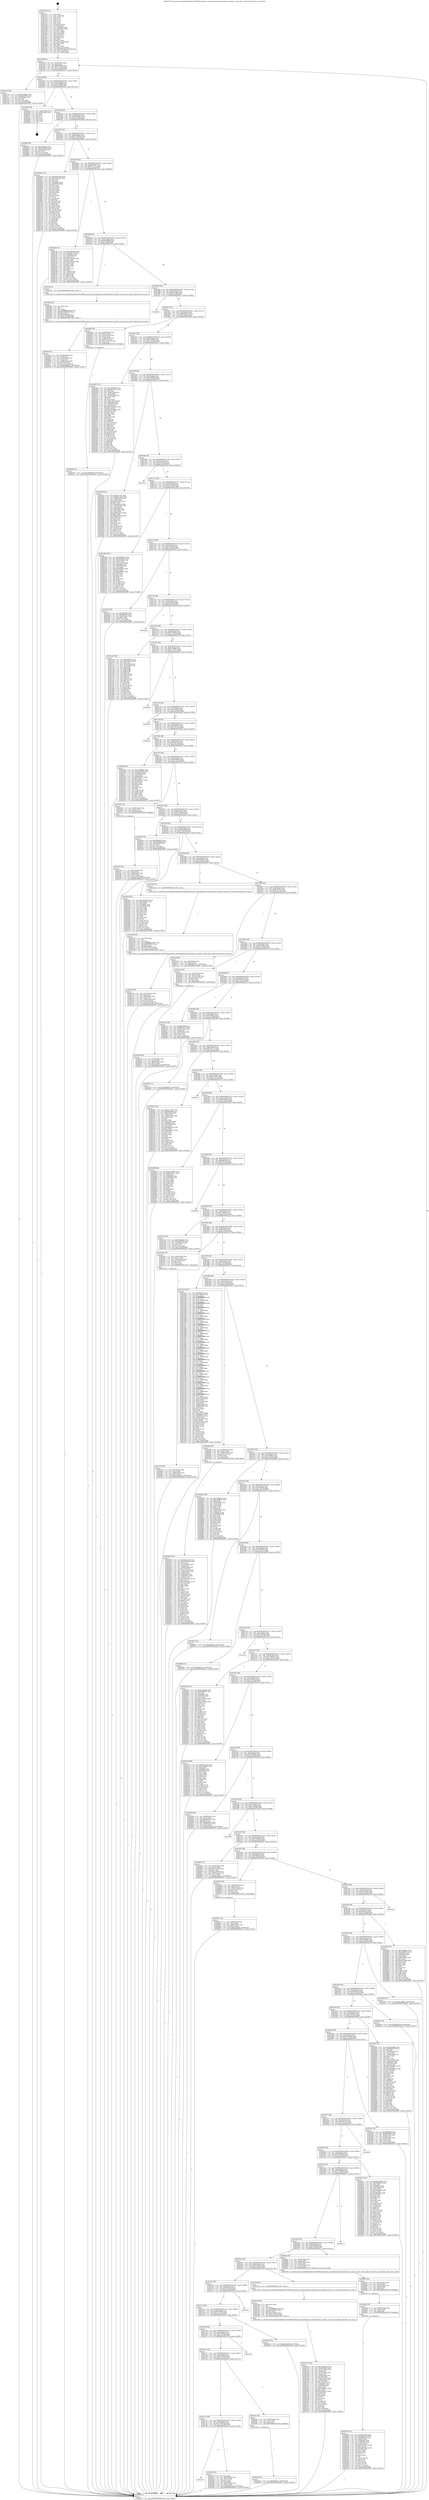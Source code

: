 digraph "0x401570" {
  label = "0x401570 (/mnt/c/Users/mathe/Desktop/tcc/POCII/binaries/extr_linuxnetbatman-advmulticast.h_batadv_mcast_forw_mode_Final-ollvm.out::main(0))"
  labelloc = "t"
  node[shape=record]

  Entry [label="",width=0.3,height=0.3,shape=circle,fillcolor=black,style=filled]
  "0x4015df" [label="{
     0x4015df [32]\l
     | [instrs]\l
     &nbsp;&nbsp;0x4015df \<+6\>: mov -0xc8(%rbp),%eax\l
     &nbsp;&nbsp;0x4015e5 \<+2\>: mov %eax,%ecx\l
     &nbsp;&nbsp;0x4015e7 \<+6\>: sub $0x8069afdf,%ecx\l
     &nbsp;&nbsp;0x4015ed \<+6\>: mov %eax,-0xdc(%rbp)\l
     &nbsp;&nbsp;0x4015f3 \<+6\>: mov %ecx,-0xe0(%rbp)\l
     &nbsp;&nbsp;0x4015f9 \<+6\>: je 0000000000402172 \<main+0xc02\>\l
  }"]
  "0x402172" [label="{
     0x402172 [30]\l
     | [instrs]\l
     &nbsp;&nbsp;0x402172 \<+5\>: mov $0xe647bada,%eax\l
     &nbsp;&nbsp;0x402177 \<+5\>: mov $0xdddd5fb1,%ecx\l
     &nbsp;&nbsp;0x40217c \<+3\>: mov -0x2f(%rbp),%dl\l
     &nbsp;&nbsp;0x40217f \<+3\>: test $0x1,%dl\l
     &nbsp;&nbsp;0x402182 \<+3\>: cmovne %ecx,%eax\l
     &nbsp;&nbsp;0x402185 \<+6\>: mov %eax,-0xc8(%rbp)\l
     &nbsp;&nbsp;0x40218b \<+5\>: jmp 0000000000402f47 \<main+0x19d7\>\l
  }"]
  "0x4015ff" [label="{
     0x4015ff [28]\l
     | [instrs]\l
     &nbsp;&nbsp;0x4015ff \<+5\>: jmp 0000000000401604 \<main+0x94\>\l
     &nbsp;&nbsp;0x401604 \<+6\>: mov -0xdc(%rbp),%eax\l
     &nbsp;&nbsp;0x40160a \<+5\>: sub $0x81a8b8fb,%eax\l
     &nbsp;&nbsp;0x40160f \<+6\>: mov %eax,-0xe4(%rbp)\l
     &nbsp;&nbsp;0x401615 \<+6\>: je 0000000000402cf2 \<main+0x1782\>\l
  }"]
  Exit [label="",width=0.3,height=0.3,shape=circle,fillcolor=black,style=filled,peripheries=2]
  "0x402cf2" [label="{
     0x402cf2 [18]\l
     | [instrs]\l
     &nbsp;&nbsp;0x402cf2 \<+3\>: mov -0x2c(%rbp),%eax\l
     &nbsp;&nbsp;0x402cf5 \<+4\>: lea -0x28(%rbp),%rsp\l
     &nbsp;&nbsp;0x402cf9 \<+1\>: pop %rbx\l
     &nbsp;&nbsp;0x402cfa \<+2\>: pop %r12\l
     &nbsp;&nbsp;0x402cfc \<+2\>: pop %r13\l
     &nbsp;&nbsp;0x402cfe \<+2\>: pop %r14\l
     &nbsp;&nbsp;0x402d00 \<+2\>: pop %r15\l
     &nbsp;&nbsp;0x402d02 \<+1\>: pop %rbp\l
     &nbsp;&nbsp;0x402d03 \<+1\>: ret\l
  }"]
  "0x40161b" [label="{
     0x40161b [28]\l
     | [instrs]\l
     &nbsp;&nbsp;0x40161b \<+5\>: jmp 0000000000401620 \<main+0xb0\>\l
     &nbsp;&nbsp;0x401620 \<+6\>: mov -0xdc(%rbp),%eax\l
     &nbsp;&nbsp;0x401626 \<+5\>: sub $0x8460c81b,%eax\l
     &nbsp;&nbsp;0x40162b \<+6\>: mov %eax,-0xe8(%rbp)\l
     &nbsp;&nbsp;0x401631 \<+6\>: je 000000000040269f \<main+0x112f\>\l
  }"]
  "0x402af9" [label="{
     0x402af9 [15]\l
     | [instrs]\l
     &nbsp;&nbsp;0x402af9 \<+10\>: movl $0xdf1f47ca,-0xc8(%rbp)\l
     &nbsp;&nbsp;0x402b03 \<+5\>: jmp 0000000000402f47 \<main+0x19d7\>\l
  }"]
  "0x40269f" [label="{
     0x40269f [30]\l
     | [instrs]\l
     &nbsp;&nbsp;0x40269f \<+5\>: mov $0x15defbc8,%eax\l
     &nbsp;&nbsp;0x4026a4 \<+5\>: mov $0x87b76b49,%ecx\l
     &nbsp;&nbsp;0x4026a9 \<+3\>: mov -0x2d(%rbp),%dl\l
     &nbsp;&nbsp;0x4026ac \<+3\>: test $0x1,%dl\l
     &nbsp;&nbsp;0x4026af \<+3\>: cmovne %ecx,%eax\l
     &nbsp;&nbsp;0x4026b2 \<+6\>: mov %eax,-0xc8(%rbp)\l
     &nbsp;&nbsp;0x4026b8 \<+5\>: jmp 0000000000402f47 \<main+0x19d7\>\l
  }"]
  "0x401637" [label="{
     0x401637 [28]\l
     | [instrs]\l
     &nbsp;&nbsp;0x401637 \<+5\>: jmp 000000000040163c \<main+0xcc\>\l
     &nbsp;&nbsp;0x40163c \<+6\>: mov -0xdc(%rbp),%eax\l
     &nbsp;&nbsp;0x401642 \<+5\>: sub $0x87b76b49,%eax\l
     &nbsp;&nbsp;0x401647 \<+6\>: mov %eax,-0xec(%rbp)\l
     &nbsp;&nbsp;0x40164d \<+6\>: je 00000000004026bd \<main+0x114d\>\l
  }"]
  "0x401c8f" [label="{
     0x401c8f\l
  }", style=dashed]
  "0x4026bd" [label="{
     0x4026bd [137]\l
     | [instrs]\l
     &nbsp;&nbsp;0x4026bd \<+5\>: mov $0x3da07b26,%eax\l
     &nbsp;&nbsp;0x4026c2 \<+5\>: mov $0x5d72cb04,%ecx\l
     &nbsp;&nbsp;0x4026c7 \<+2\>: mov $0x1,%dl\l
     &nbsp;&nbsp;0x4026c9 \<+2\>: xor %esi,%esi\l
     &nbsp;&nbsp;0x4026cb \<+7\>: mov 0x40506c,%edi\l
     &nbsp;&nbsp;0x4026d2 \<+8\>: mov 0x405058,%r8d\l
     &nbsp;&nbsp;0x4026da \<+3\>: sub $0x1,%esi\l
     &nbsp;&nbsp;0x4026dd \<+3\>: mov %edi,%r9d\l
     &nbsp;&nbsp;0x4026e0 \<+3\>: add %esi,%r9d\l
     &nbsp;&nbsp;0x4026e3 \<+4\>: imul %r9d,%edi\l
     &nbsp;&nbsp;0x4026e7 \<+3\>: and $0x1,%edi\l
     &nbsp;&nbsp;0x4026ea \<+3\>: cmp $0x0,%edi\l
     &nbsp;&nbsp;0x4026ed \<+4\>: sete %r10b\l
     &nbsp;&nbsp;0x4026f1 \<+4\>: cmp $0xa,%r8d\l
     &nbsp;&nbsp;0x4026f5 \<+4\>: setl %r11b\l
     &nbsp;&nbsp;0x4026f9 \<+3\>: mov %r10b,%bl\l
     &nbsp;&nbsp;0x4026fc \<+3\>: xor $0xff,%bl\l
     &nbsp;&nbsp;0x4026ff \<+3\>: mov %r11b,%r14b\l
     &nbsp;&nbsp;0x402702 \<+4\>: xor $0xff,%r14b\l
     &nbsp;&nbsp;0x402706 \<+3\>: xor $0x0,%dl\l
     &nbsp;&nbsp;0x402709 \<+3\>: mov %bl,%r15b\l
     &nbsp;&nbsp;0x40270c \<+4\>: and $0x0,%r15b\l
     &nbsp;&nbsp;0x402710 \<+3\>: and %dl,%r10b\l
     &nbsp;&nbsp;0x402713 \<+3\>: mov %r14b,%r12b\l
     &nbsp;&nbsp;0x402716 \<+4\>: and $0x0,%r12b\l
     &nbsp;&nbsp;0x40271a \<+3\>: and %dl,%r11b\l
     &nbsp;&nbsp;0x40271d \<+3\>: or %r10b,%r15b\l
     &nbsp;&nbsp;0x402720 \<+3\>: or %r11b,%r12b\l
     &nbsp;&nbsp;0x402723 \<+3\>: xor %r12b,%r15b\l
     &nbsp;&nbsp;0x402726 \<+3\>: or %r14b,%bl\l
     &nbsp;&nbsp;0x402729 \<+3\>: xor $0xff,%bl\l
     &nbsp;&nbsp;0x40272c \<+3\>: or $0x0,%dl\l
     &nbsp;&nbsp;0x40272f \<+2\>: and %dl,%bl\l
     &nbsp;&nbsp;0x402731 \<+3\>: or %bl,%r15b\l
     &nbsp;&nbsp;0x402734 \<+4\>: test $0x1,%r15b\l
     &nbsp;&nbsp;0x402738 \<+3\>: cmovne %ecx,%eax\l
     &nbsp;&nbsp;0x40273b \<+6\>: mov %eax,-0xc8(%rbp)\l
     &nbsp;&nbsp;0x402741 \<+5\>: jmp 0000000000402f47 \<main+0x19d7\>\l
  }"]
  "0x401653" [label="{
     0x401653 [28]\l
     | [instrs]\l
     &nbsp;&nbsp;0x401653 \<+5\>: jmp 0000000000401658 \<main+0xe8\>\l
     &nbsp;&nbsp;0x401658 \<+6\>: mov -0xdc(%rbp),%eax\l
     &nbsp;&nbsp;0x40165e \<+5\>: sub $0x89ac7171,%eax\l
     &nbsp;&nbsp;0x401663 \<+6\>: mov %eax,-0xf0(%rbp)\l
     &nbsp;&nbsp;0x401669 \<+6\>: je 0000000000402c2b \<main+0x16bb\>\l
  }"]
  "0x402ac8" [label="{
     0x402ac8 [34]\l
     | [instrs]\l
     &nbsp;&nbsp;0x402ac8 \<+2\>: xor %eax,%eax\l
     &nbsp;&nbsp;0x402aca \<+4\>: mov -0x48(%rbp),%rcx\l
     &nbsp;&nbsp;0x402ace \<+2\>: mov (%rcx),%edx\l
     &nbsp;&nbsp;0x402ad0 \<+3\>: sub $0x1,%eax\l
     &nbsp;&nbsp;0x402ad3 \<+2\>: sub %eax,%edx\l
     &nbsp;&nbsp;0x402ad5 \<+4\>: mov -0x48(%rbp),%rcx\l
     &nbsp;&nbsp;0x402ad9 \<+2\>: mov %edx,(%rcx)\l
     &nbsp;&nbsp;0x402adb \<+10\>: movl $0xe92972e3,-0xc8(%rbp)\l
     &nbsp;&nbsp;0x402ae5 \<+5\>: jmp 0000000000402f47 \<main+0x19d7\>\l
  }"]
  "0x402c2b" [label="{
     0x402c2b [91]\l
     | [instrs]\l
     &nbsp;&nbsp;0x402c2b \<+5\>: mov $0x5298aca5,%eax\l
     &nbsp;&nbsp;0x402c30 \<+5\>: mov $0xaa36718f,%ecx\l
     &nbsp;&nbsp;0x402c35 \<+7\>: mov 0x40506c,%edx\l
     &nbsp;&nbsp;0x402c3c \<+7\>: mov 0x405058,%esi\l
     &nbsp;&nbsp;0x402c43 \<+2\>: mov %edx,%edi\l
     &nbsp;&nbsp;0x402c45 \<+6\>: add $0xe758ced5,%edi\l
     &nbsp;&nbsp;0x402c4b \<+3\>: sub $0x1,%edi\l
     &nbsp;&nbsp;0x402c4e \<+6\>: sub $0xe758ced5,%edi\l
     &nbsp;&nbsp;0x402c54 \<+3\>: imul %edi,%edx\l
     &nbsp;&nbsp;0x402c57 \<+3\>: and $0x1,%edx\l
     &nbsp;&nbsp;0x402c5a \<+3\>: cmp $0x0,%edx\l
     &nbsp;&nbsp;0x402c5d \<+4\>: sete %r8b\l
     &nbsp;&nbsp;0x402c61 \<+3\>: cmp $0xa,%esi\l
     &nbsp;&nbsp;0x402c64 \<+4\>: setl %r9b\l
     &nbsp;&nbsp;0x402c68 \<+3\>: mov %r8b,%r10b\l
     &nbsp;&nbsp;0x402c6b \<+3\>: and %r9b,%r10b\l
     &nbsp;&nbsp;0x402c6e \<+3\>: xor %r9b,%r8b\l
     &nbsp;&nbsp;0x402c71 \<+3\>: or %r8b,%r10b\l
     &nbsp;&nbsp;0x402c74 \<+4\>: test $0x1,%r10b\l
     &nbsp;&nbsp;0x402c78 \<+3\>: cmovne %ecx,%eax\l
     &nbsp;&nbsp;0x402c7b \<+6\>: mov %eax,-0xc8(%rbp)\l
     &nbsp;&nbsp;0x402c81 \<+5\>: jmp 0000000000402f47 \<main+0x19d7\>\l
  }"]
  "0x40166f" [label="{
     0x40166f [28]\l
     | [instrs]\l
     &nbsp;&nbsp;0x40166f \<+5\>: jmp 0000000000401674 \<main+0x104\>\l
     &nbsp;&nbsp;0x401674 \<+6\>: mov -0xdc(%rbp),%eax\l
     &nbsp;&nbsp;0x40167a \<+5\>: sub $0x89c56098,%eax\l
     &nbsp;&nbsp;0x40167f \<+6\>: mov %eax,-0xf4(%rbp)\l
     &nbsp;&nbsp;0x401685 \<+6\>: je 0000000000401fcd \<main+0xa5d\>\l
  }"]
  "0x401c73" [label="{
     0x401c73 [28]\l
     | [instrs]\l
     &nbsp;&nbsp;0x401c73 \<+5\>: jmp 0000000000401c78 \<main+0x708\>\l
     &nbsp;&nbsp;0x401c78 \<+6\>: mov -0xdc(%rbp),%eax\l
     &nbsp;&nbsp;0x401c7e \<+5\>: sub $0x709487b9,%eax\l
     &nbsp;&nbsp;0x401c83 \<+6\>: mov %eax,-0x1d0(%rbp)\l
     &nbsp;&nbsp;0x401c89 \<+6\>: je 0000000000402ac8 \<main+0x1558\>\l
  }"]
  "0x401fcd" [label="{
     0x401fcd [5]\l
     | [instrs]\l
     &nbsp;&nbsp;0x401fcd \<+5\>: call 0000000000401160 \<next_i\>\l
     | [calls]\l
     &nbsp;&nbsp;0x401160 \{1\} (/mnt/c/Users/mathe/Desktop/tcc/POCII/binaries/extr_linuxnetbatman-advmulticast.h_batadv_mcast_forw_mode_Final-ollvm.out::next_i)\l
  }"]
  "0x40168b" [label="{
     0x40168b [28]\l
     | [instrs]\l
     &nbsp;&nbsp;0x40168b \<+5\>: jmp 0000000000401690 \<main+0x120\>\l
     &nbsp;&nbsp;0x401690 \<+6\>: mov -0xdc(%rbp),%eax\l
     &nbsp;&nbsp;0x401696 \<+5\>: sub $0x8e437ad2,%eax\l
     &nbsp;&nbsp;0x40169b \<+6\>: mov %eax,-0xf8(%rbp)\l
     &nbsp;&nbsp;0x4016a1 \<+6\>: je 0000000000402b72 \<main+0x1602\>\l
  }"]
  "0x402aea" [label="{
     0x402aea [15]\l
     | [instrs]\l
     &nbsp;&nbsp;0x402aea \<+4\>: mov -0x70(%rbp),%rax\l
     &nbsp;&nbsp;0x402aee \<+3\>: mov (%rax),%rax\l
     &nbsp;&nbsp;0x402af1 \<+3\>: mov %rax,%rdi\l
     &nbsp;&nbsp;0x402af4 \<+5\>: call 0000000000401030 \<free@plt\>\l
     | [calls]\l
     &nbsp;&nbsp;0x401030 \{1\} (unknown)\l
  }"]
  "0x402b72" [label="{
     0x402b72\l
  }", style=dashed]
  "0x4016a7" [label="{
     0x4016a7 [28]\l
     | [instrs]\l
     &nbsp;&nbsp;0x4016a7 \<+5\>: jmp 00000000004016ac \<main+0x13c\>\l
     &nbsp;&nbsp;0x4016ac \<+6\>: mov -0xdc(%rbp),%eax\l
     &nbsp;&nbsp;0x4016b2 \<+5\>: sub $0x94801875,%eax\l
     &nbsp;&nbsp;0x4016b7 \<+6\>: mov %eax,-0xfc(%rbp)\l
     &nbsp;&nbsp;0x4016bd \<+6\>: je 0000000000402a95 \<main+0x1525\>\l
  }"]
  "0x401c57" [label="{
     0x401c57 [28]\l
     | [instrs]\l
     &nbsp;&nbsp;0x401c57 \<+5\>: jmp 0000000000401c5c \<main+0x6ec\>\l
     &nbsp;&nbsp;0x401c5c \<+6\>: mov -0xdc(%rbp),%eax\l
     &nbsp;&nbsp;0x401c62 \<+5\>: sub $0x6fa6c809,%eax\l
     &nbsp;&nbsp;0x401c67 \<+6\>: mov %eax,-0x1cc(%rbp)\l
     &nbsp;&nbsp;0x401c6d \<+6\>: je 0000000000402aea \<main+0x157a\>\l
  }"]
  "0x402a95" [label="{
     0x402a95 [36]\l
     | [instrs]\l
     &nbsp;&nbsp;0x402a95 \<+4\>: mov -0x40(%rbp),%rax\l
     &nbsp;&nbsp;0x402a99 \<+6\>: movl $0x1,(%rax)\l
     &nbsp;&nbsp;0x402a9f \<+4\>: mov -0x70(%rbp),%rax\l
     &nbsp;&nbsp;0x402aa3 \<+3\>: mov (%rax),%rax\l
     &nbsp;&nbsp;0x402aa6 \<+4\>: mov -0x48(%rbp),%rcx\l
     &nbsp;&nbsp;0x402aaa \<+3\>: movslq (%rcx),%rcx\l
     &nbsp;&nbsp;0x402aad \<+4\>: mov (%rax,%rcx,8),%rax\l
     &nbsp;&nbsp;0x402ab1 \<+3\>: mov %rax,%rdi\l
     &nbsp;&nbsp;0x402ab4 \<+5\>: call 0000000000401030 \<free@plt\>\l
     | [calls]\l
     &nbsp;&nbsp;0x401030 \{1\} (unknown)\l
  }"]
  "0x4016c3" [label="{
     0x4016c3 [28]\l
     | [instrs]\l
     &nbsp;&nbsp;0x4016c3 \<+5\>: jmp 00000000004016c8 \<main+0x158\>\l
     &nbsp;&nbsp;0x4016c8 \<+6\>: mov -0xdc(%rbp),%eax\l
     &nbsp;&nbsp;0x4016ce \<+5\>: sub $0x973e5d8e,%eax\l
     &nbsp;&nbsp;0x4016d3 \<+6\>: mov %eax,-0x100(%rbp)\l
     &nbsp;&nbsp;0x4016d9 \<+6\>: je 0000000000402361 \<main+0xdf1\>\l
  }"]
  "0x402c00" [label="{
     0x402c00\l
  }", style=dashed]
  "0x402361" [label="{
     0x402361 [171]\l
     | [instrs]\l
     &nbsp;&nbsp;0x402361 \<+5\>: mov $0x7a08998d,%eax\l
     &nbsp;&nbsp;0x402366 \<+5\>: mov $0xd9611b22,%ecx\l
     &nbsp;&nbsp;0x40236b \<+2\>: mov $0x1,%dl\l
     &nbsp;&nbsp;0x40236d \<+4\>: mov -0x68(%rbp),%rsi\l
     &nbsp;&nbsp;0x402371 \<+2\>: mov (%rsi),%edi\l
     &nbsp;&nbsp;0x402373 \<+4\>: mov -0x78(%rbp),%rsi\l
     &nbsp;&nbsp;0x402377 \<+2\>: cmp (%rsi),%edi\l
     &nbsp;&nbsp;0x402379 \<+4\>: setl %r8b\l
     &nbsp;&nbsp;0x40237d \<+4\>: and $0x1,%r8b\l
     &nbsp;&nbsp;0x402381 \<+4\>: mov %r8b,-0x2e(%rbp)\l
     &nbsp;&nbsp;0x402385 \<+7\>: mov 0x40506c,%edi\l
     &nbsp;&nbsp;0x40238c \<+8\>: mov 0x405058,%r9d\l
     &nbsp;&nbsp;0x402394 \<+3\>: mov %edi,%r10d\l
     &nbsp;&nbsp;0x402397 \<+7\>: add $0xb75f106f,%r10d\l
     &nbsp;&nbsp;0x40239e \<+4\>: sub $0x1,%r10d\l
     &nbsp;&nbsp;0x4023a2 \<+7\>: sub $0xb75f106f,%r10d\l
     &nbsp;&nbsp;0x4023a9 \<+4\>: imul %r10d,%edi\l
     &nbsp;&nbsp;0x4023ad \<+3\>: and $0x1,%edi\l
     &nbsp;&nbsp;0x4023b0 \<+3\>: cmp $0x0,%edi\l
     &nbsp;&nbsp;0x4023b3 \<+4\>: sete %r8b\l
     &nbsp;&nbsp;0x4023b7 \<+4\>: cmp $0xa,%r9d\l
     &nbsp;&nbsp;0x4023bb \<+4\>: setl %r11b\l
     &nbsp;&nbsp;0x4023bf \<+3\>: mov %r8b,%bl\l
     &nbsp;&nbsp;0x4023c2 \<+3\>: xor $0xff,%bl\l
     &nbsp;&nbsp;0x4023c5 \<+3\>: mov %r11b,%r14b\l
     &nbsp;&nbsp;0x4023c8 \<+4\>: xor $0xff,%r14b\l
     &nbsp;&nbsp;0x4023cc \<+3\>: xor $0x0,%dl\l
     &nbsp;&nbsp;0x4023cf \<+3\>: mov %bl,%r15b\l
     &nbsp;&nbsp;0x4023d2 \<+4\>: and $0x0,%r15b\l
     &nbsp;&nbsp;0x4023d6 \<+3\>: and %dl,%r8b\l
     &nbsp;&nbsp;0x4023d9 \<+3\>: mov %r14b,%r12b\l
     &nbsp;&nbsp;0x4023dc \<+4\>: and $0x0,%r12b\l
     &nbsp;&nbsp;0x4023e0 \<+3\>: and %dl,%r11b\l
     &nbsp;&nbsp;0x4023e3 \<+3\>: or %r8b,%r15b\l
     &nbsp;&nbsp;0x4023e6 \<+3\>: or %r11b,%r12b\l
     &nbsp;&nbsp;0x4023e9 \<+3\>: xor %r12b,%r15b\l
     &nbsp;&nbsp;0x4023ec \<+3\>: or %r14b,%bl\l
     &nbsp;&nbsp;0x4023ef \<+3\>: xor $0xff,%bl\l
     &nbsp;&nbsp;0x4023f2 \<+3\>: or $0x0,%dl\l
     &nbsp;&nbsp;0x4023f5 \<+2\>: and %dl,%bl\l
     &nbsp;&nbsp;0x4023f7 \<+3\>: or %bl,%r15b\l
     &nbsp;&nbsp;0x4023fa \<+4\>: test $0x1,%r15b\l
     &nbsp;&nbsp;0x4023fe \<+3\>: cmovne %ecx,%eax\l
     &nbsp;&nbsp;0x402401 \<+6\>: mov %eax,-0xc8(%rbp)\l
     &nbsp;&nbsp;0x402407 \<+5\>: jmp 0000000000402f47 \<main+0x19d7\>\l
  }"]
  "0x4016df" [label="{
     0x4016df [28]\l
     | [instrs]\l
     &nbsp;&nbsp;0x4016df \<+5\>: jmp 00000000004016e4 \<main+0x174\>\l
     &nbsp;&nbsp;0x4016e4 \<+6\>: mov -0xdc(%rbp),%eax\l
     &nbsp;&nbsp;0x4016ea \<+5\>: sub $0xa33d8e9d,%eax\l
     &nbsp;&nbsp;0x4016ef \<+6\>: mov %eax,-0x104(%rbp)\l
     &nbsp;&nbsp;0x4016f5 \<+6\>: je 000000000040223f \<main+0xccf\>\l
  }"]
  "0x402ab9" [label="{
     0x402ab9 [15]\l
     | [instrs]\l
     &nbsp;&nbsp;0x402ab9 \<+10\>: movl $0x709487b9,-0xc8(%rbp)\l
     &nbsp;&nbsp;0x402ac3 \<+5\>: jmp 0000000000402f47 \<main+0x19d7\>\l
  }"]
  "0x40223f" [label="{
     0x40223f [123]\l
     | [instrs]\l
     &nbsp;&nbsp;0x40223f \<+5\>: mov $0xfc617d57,%eax\l
     &nbsp;&nbsp;0x402244 \<+5\>: mov $0x65017d58,%ecx\l
     &nbsp;&nbsp;0x402249 \<+4\>: mov -0x80(%rbp),%rdx\l
     &nbsp;&nbsp;0x40224d \<+2\>: mov (%rdx),%esi\l
     &nbsp;&nbsp;0x40224f \<+6\>: add $0xca0e22c4,%esi\l
     &nbsp;&nbsp;0x402255 \<+3\>: add $0x1,%esi\l
     &nbsp;&nbsp;0x402258 \<+6\>: sub $0xca0e22c4,%esi\l
     &nbsp;&nbsp;0x40225e \<+4\>: mov -0x80(%rbp),%rdx\l
     &nbsp;&nbsp;0x402262 \<+2\>: mov %esi,(%rdx)\l
     &nbsp;&nbsp;0x402264 \<+7\>: mov 0x40506c,%esi\l
     &nbsp;&nbsp;0x40226b \<+7\>: mov 0x405058,%edi\l
     &nbsp;&nbsp;0x402272 \<+3\>: mov %esi,%r8d\l
     &nbsp;&nbsp;0x402275 \<+7\>: sub $0xf9323e19,%r8d\l
     &nbsp;&nbsp;0x40227c \<+4\>: sub $0x1,%r8d\l
     &nbsp;&nbsp;0x402280 \<+7\>: add $0xf9323e19,%r8d\l
     &nbsp;&nbsp;0x402287 \<+4\>: imul %r8d,%esi\l
     &nbsp;&nbsp;0x40228b \<+3\>: and $0x1,%esi\l
     &nbsp;&nbsp;0x40228e \<+3\>: cmp $0x0,%esi\l
     &nbsp;&nbsp;0x402291 \<+4\>: sete %r9b\l
     &nbsp;&nbsp;0x402295 \<+3\>: cmp $0xa,%edi\l
     &nbsp;&nbsp;0x402298 \<+4\>: setl %r10b\l
     &nbsp;&nbsp;0x40229c \<+3\>: mov %r9b,%r11b\l
     &nbsp;&nbsp;0x40229f \<+3\>: and %r10b,%r11b\l
     &nbsp;&nbsp;0x4022a2 \<+3\>: xor %r10b,%r9b\l
     &nbsp;&nbsp;0x4022a5 \<+3\>: or %r9b,%r11b\l
     &nbsp;&nbsp;0x4022a8 \<+4\>: test $0x1,%r11b\l
     &nbsp;&nbsp;0x4022ac \<+3\>: cmovne %ecx,%eax\l
     &nbsp;&nbsp;0x4022af \<+6\>: mov %eax,-0xc8(%rbp)\l
     &nbsp;&nbsp;0x4022b5 \<+5\>: jmp 0000000000402f47 \<main+0x19d7\>\l
  }"]
  "0x4016fb" [label="{
     0x4016fb [28]\l
     | [instrs]\l
     &nbsp;&nbsp;0x4016fb \<+5\>: jmp 0000000000401700 \<main+0x190\>\l
     &nbsp;&nbsp;0x401700 \<+6\>: mov -0xdc(%rbp),%eax\l
     &nbsp;&nbsp;0x401706 \<+5\>: sub $0xa4ba4274,%eax\l
     &nbsp;&nbsp;0x40170b \<+6\>: mov %eax,-0x108(%rbp)\l
     &nbsp;&nbsp;0x401711 \<+6\>: je 0000000000402dc0 \<main+0x1850\>\l
  }"]
  "0x4029f4" [label="{
     0x4029f4 [110]\l
     | [instrs]\l
     &nbsp;&nbsp;0x4029f4 \<+5\>: mov $0xb2ba3c9b,%eax\l
     &nbsp;&nbsp;0x4029f9 \<+5\>: mov $0x498ee304,%ecx\l
     &nbsp;&nbsp;0x4029fe \<+4\>: mov -0x48(%rbp),%rdx\l
     &nbsp;&nbsp;0x402a02 \<+6\>: movl $0x0,(%rdx)\l
     &nbsp;&nbsp;0x402a08 \<+8\>: mov 0x40506c,%r8d\l
     &nbsp;&nbsp;0x402a10 \<+8\>: mov 0x405058,%r9d\l
     &nbsp;&nbsp;0x402a18 \<+3\>: mov %r8d,%r10d\l
     &nbsp;&nbsp;0x402a1b \<+7\>: add $0x2e0d74fe,%r10d\l
     &nbsp;&nbsp;0x402a22 \<+4\>: sub $0x1,%r10d\l
     &nbsp;&nbsp;0x402a26 \<+7\>: sub $0x2e0d74fe,%r10d\l
     &nbsp;&nbsp;0x402a2d \<+4\>: imul %r10d,%r8d\l
     &nbsp;&nbsp;0x402a31 \<+4\>: and $0x1,%r8d\l
     &nbsp;&nbsp;0x402a35 \<+4\>: cmp $0x0,%r8d\l
     &nbsp;&nbsp;0x402a39 \<+4\>: sete %r11b\l
     &nbsp;&nbsp;0x402a3d \<+4\>: cmp $0xa,%r9d\l
     &nbsp;&nbsp;0x402a41 \<+3\>: setl %bl\l
     &nbsp;&nbsp;0x402a44 \<+3\>: mov %r11b,%r14b\l
     &nbsp;&nbsp;0x402a47 \<+3\>: and %bl,%r14b\l
     &nbsp;&nbsp;0x402a4a \<+3\>: xor %bl,%r11b\l
     &nbsp;&nbsp;0x402a4d \<+3\>: or %r11b,%r14b\l
     &nbsp;&nbsp;0x402a50 \<+4\>: test $0x1,%r14b\l
     &nbsp;&nbsp;0x402a54 \<+3\>: cmovne %ecx,%eax\l
     &nbsp;&nbsp;0x402a57 \<+6\>: mov %eax,-0xc8(%rbp)\l
     &nbsp;&nbsp;0x402a5d \<+5\>: jmp 0000000000402f47 \<main+0x19d7\>\l
  }"]
  "0x402dc0" [label="{
     0x402dc0\l
  }", style=dashed]
  "0x401717" [label="{
     0x401717 [28]\l
     | [instrs]\l
     &nbsp;&nbsp;0x401717 \<+5\>: jmp 000000000040171c \<main+0x1ac\>\l
     &nbsp;&nbsp;0x40171c \<+6\>: mov -0xdc(%rbp),%eax\l
     &nbsp;&nbsp;0x401722 \<+5\>: sub $0xaa36718f,%eax\l
     &nbsp;&nbsp;0x401727 \<+6\>: mov %eax,-0x10c(%rbp)\l
     &nbsp;&nbsp;0x40172d \<+6\>: je 0000000000402c86 \<main+0x1716\>\l
  }"]
  "0x4029e2" [label="{
     0x4029e2 [18]\l
     | [instrs]\l
     &nbsp;&nbsp;0x4029e2 \<+7\>: mov -0x88(%rbp),%rdx\l
     &nbsp;&nbsp;0x4029e9 \<+3\>: mov (%rdx),%rdx\l
     &nbsp;&nbsp;0x4029ec \<+3\>: mov %rdx,%rdi\l
     &nbsp;&nbsp;0x4029ef \<+5\>: call 0000000000401030 \<free@plt\>\l
     | [calls]\l
     &nbsp;&nbsp;0x401030 \{1\} (unknown)\l
  }"]
  "0x402c86" [label="{
     0x402c86 [108]\l
     | [instrs]\l
     &nbsp;&nbsp;0x402c86 \<+5\>: mov $0x5298aca5,%eax\l
     &nbsp;&nbsp;0x402c8b \<+5\>: mov $0x81a8b8fb,%ecx\l
     &nbsp;&nbsp;0x402c90 \<+7\>: mov -0xc0(%rbp),%rdx\l
     &nbsp;&nbsp;0x402c97 \<+2\>: mov (%rdx),%esi\l
     &nbsp;&nbsp;0x402c99 \<+3\>: mov %esi,-0x2c(%rbp)\l
     &nbsp;&nbsp;0x402c9c \<+7\>: mov 0x40506c,%esi\l
     &nbsp;&nbsp;0x402ca3 \<+7\>: mov 0x405058,%edi\l
     &nbsp;&nbsp;0x402caa \<+3\>: mov %esi,%r8d\l
     &nbsp;&nbsp;0x402cad \<+7\>: add $0xd5f50d4,%r8d\l
     &nbsp;&nbsp;0x402cb4 \<+4\>: sub $0x1,%r8d\l
     &nbsp;&nbsp;0x402cb8 \<+7\>: sub $0xd5f50d4,%r8d\l
     &nbsp;&nbsp;0x402cbf \<+4\>: imul %r8d,%esi\l
     &nbsp;&nbsp;0x402cc3 \<+3\>: and $0x1,%esi\l
     &nbsp;&nbsp;0x402cc6 \<+3\>: cmp $0x0,%esi\l
     &nbsp;&nbsp;0x402cc9 \<+4\>: sete %r9b\l
     &nbsp;&nbsp;0x402ccd \<+3\>: cmp $0xa,%edi\l
     &nbsp;&nbsp;0x402cd0 \<+4\>: setl %r10b\l
     &nbsp;&nbsp;0x402cd4 \<+3\>: mov %r9b,%r11b\l
     &nbsp;&nbsp;0x402cd7 \<+3\>: and %r10b,%r11b\l
     &nbsp;&nbsp;0x402cda \<+3\>: xor %r10b,%r9b\l
     &nbsp;&nbsp;0x402cdd \<+3\>: or %r9b,%r11b\l
     &nbsp;&nbsp;0x402ce0 \<+4\>: test $0x1,%r11b\l
     &nbsp;&nbsp;0x402ce4 \<+3\>: cmovne %ecx,%eax\l
     &nbsp;&nbsp;0x402ce7 \<+6\>: mov %eax,-0xc8(%rbp)\l
     &nbsp;&nbsp;0x402ced \<+5\>: jmp 0000000000402f47 \<main+0x19d7\>\l
  }"]
  "0x401733" [label="{
     0x401733 [28]\l
     | [instrs]\l
     &nbsp;&nbsp;0x401733 \<+5\>: jmp 0000000000401738 \<main+0x1c8\>\l
     &nbsp;&nbsp;0x401738 \<+6\>: mov -0xdc(%rbp),%eax\l
     &nbsp;&nbsp;0x40173e \<+5\>: sub $0xb27eebb0,%eax\l
     &nbsp;&nbsp;0x401743 \<+6\>: mov %eax,-0x110(%rbp)\l
     &nbsp;&nbsp;0x401749 \<+6\>: je 0000000000401f3c \<main+0x9cc\>\l
  }"]
  "0x4029ca" [label="{
     0x4029ca [24]\l
     | [instrs]\l
     &nbsp;&nbsp;0x4029ca \<+4\>: mov -0x50(%rbp),%rdx\l
     &nbsp;&nbsp;0x4029ce \<+2\>: mov %eax,(%rdx)\l
     &nbsp;&nbsp;0x4029d0 \<+7\>: mov -0xa0(%rbp),%rdx\l
     &nbsp;&nbsp;0x4029d7 \<+3\>: mov (%rdx),%rdx\l
     &nbsp;&nbsp;0x4029da \<+3\>: mov %rdx,%rdi\l
     &nbsp;&nbsp;0x4029dd \<+5\>: call 0000000000401030 \<free@plt\>\l
     | [calls]\l
     &nbsp;&nbsp;0x401030 \{1\} (unknown)\l
  }"]
  "0x401f3c" [label="{
     0x401f3c [30]\l
     | [instrs]\l
     &nbsp;&nbsp;0x401f3c \<+5\>: mov $0xc294af6c,%eax\l
     &nbsp;&nbsp;0x401f41 \<+5\>: mov $0x9be0cfb,%ecx\l
     &nbsp;&nbsp;0x401f46 \<+3\>: mov -0x34(%rbp),%edx\l
     &nbsp;&nbsp;0x401f49 \<+3\>: cmp $0x0,%edx\l
     &nbsp;&nbsp;0x401f4c \<+3\>: cmove %ecx,%eax\l
     &nbsp;&nbsp;0x401f4f \<+6\>: mov %eax,-0xc8(%rbp)\l
     &nbsp;&nbsp;0x401f55 \<+5\>: jmp 0000000000402f47 \<main+0x19d7\>\l
  }"]
  "0x40174f" [label="{
     0x40174f [28]\l
     | [instrs]\l
     &nbsp;&nbsp;0x40174f \<+5\>: jmp 0000000000401754 \<main+0x1e4\>\l
     &nbsp;&nbsp;0x401754 \<+6\>: mov -0xdc(%rbp),%eax\l
     &nbsp;&nbsp;0x40175a \<+5\>: sub $0xb2ba3c9b,%eax\l
     &nbsp;&nbsp;0x40175f \<+6\>: mov %eax,-0x114(%rbp)\l
     &nbsp;&nbsp;0x401765 \<+6\>: je 0000000000402eb8 \<main+0x1948\>\l
  }"]
  "0x402773" [label="{
     0x402773 [133]\l
     | [instrs]\l
     &nbsp;&nbsp;0x402773 \<+5\>: mov $0x3da07b26,%ecx\l
     &nbsp;&nbsp;0x402778 \<+5\>: mov $0xeb72f0bc,%edx\l
     &nbsp;&nbsp;0x40277d \<+6\>: mov -0x1e0(%rbp),%esi\l
     &nbsp;&nbsp;0x402783 \<+3\>: imul %eax,%esi\l
     &nbsp;&nbsp;0x402786 \<+4\>: mov -0x70(%rbp),%rdi\l
     &nbsp;&nbsp;0x40278a \<+3\>: mov (%rdi),%rdi\l
     &nbsp;&nbsp;0x40278d \<+4\>: mov -0x68(%rbp),%r8\l
     &nbsp;&nbsp;0x402791 \<+3\>: movslq (%r8),%r8\l
     &nbsp;&nbsp;0x402794 \<+4\>: mov (%rdi,%r8,8),%rdi\l
     &nbsp;&nbsp;0x402798 \<+4\>: mov -0x58(%rbp),%r8\l
     &nbsp;&nbsp;0x40279c \<+3\>: movslq (%r8),%r8\l
     &nbsp;&nbsp;0x40279f \<+4\>: mov %esi,(%rdi,%r8,4)\l
     &nbsp;&nbsp;0x4027a3 \<+7\>: mov 0x40506c,%eax\l
     &nbsp;&nbsp;0x4027aa \<+7\>: mov 0x405058,%esi\l
     &nbsp;&nbsp;0x4027b1 \<+3\>: mov %eax,%r9d\l
     &nbsp;&nbsp;0x4027b4 \<+7\>: sub $0x220d001a,%r9d\l
     &nbsp;&nbsp;0x4027bb \<+4\>: sub $0x1,%r9d\l
     &nbsp;&nbsp;0x4027bf \<+7\>: add $0x220d001a,%r9d\l
     &nbsp;&nbsp;0x4027c6 \<+4\>: imul %r9d,%eax\l
     &nbsp;&nbsp;0x4027ca \<+3\>: and $0x1,%eax\l
     &nbsp;&nbsp;0x4027cd \<+3\>: cmp $0x0,%eax\l
     &nbsp;&nbsp;0x4027d0 \<+4\>: sete %r10b\l
     &nbsp;&nbsp;0x4027d4 \<+3\>: cmp $0xa,%esi\l
     &nbsp;&nbsp;0x4027d7 \<+4\>: setl %r11b\l
     &nbsp;&nbsp;0x4027db \<+3\>: mov %r10b,%bl\l
     &nbsp;&nbsp;0x4027de \<+3\>: and %r11b,%bl\l
     &nbsp;&nbsp;0x4027e1 \<+3\>: xor %r11b,%r10b\l
     &nbsp;&nbsp;0x4027e4 \<+3\>: or %r10b,%bl\l
     &nbsp;&nbsp;0x4027e7 \<+3\>: test $0x1,%bl\l
     &nbsp;&nbsp;0x4027ea \<+3\>: cmovne %edx,%ecx\l
     &nbsp;&nbsp;0x4027ed \<+6\>: mov %ecx,-0xc8(%rbp)\l
     &nbsp;&nbsp;0x4027f3 \<+5\>: jmp 0000000000402f47 \<main+0x19d7\>\l
  }"]
  "0x402eb8" [label="{
     0x402eb8\l
  }", style=dashed]
  "0x40176b" [label="{
     0x40176b [28]\l
     | [instrs]\l
     &nbsp;&nbsp;0x40176b \<+5\>: jmp 0000000000401770 \<main+0x200\>\l
     &nbsp;&nbsp;0x401770 \<+6\>: mov -0xdc(%rbp),%eax\l
     &nbsp;&nbsp;0x401776 \<+5\>: sub $0xb675a6e0,%eax\l
     &nbsp;&nbsp;0x40177b \<+6\>: mov %eax,-0x118(%rbp)\l
     &nbsp;&nbsp;0x401781 \<+6\>: je 0000000000401cb5 \<main+0x745\>\l
  }"]
  "0x40274b" [label="{
     0x40274b [40]\l
     | [instrs]\l
     &nbsp;&nbsp;0x40274b \<+5\>: mov $0x2,%ecx\l
     &nbsp;&nbsp;0x402750 \<+1\>: cltd\l
     &nbsp;&nbsp;0x402751 \<+2\>: idiv %ecx\l
     &nbsp;&nbsp;0x402753 \<+6\>: imul $0xfffffffe,%edx,%ecx\l
     &nbsp;&nbsp;0x402759 \<+6\>: sub $0xae2d978c,%ecx\l
     &nbsp;&nbsp;0x40275f \<+3\>: add $0x1,%ecx\l
     &nbsp;&nbsp;0x402762 \<+6\>: add $0xae2d978c,%ecx\l
     &nbsp;&nbsp;0x402768 \<+6\>: mov %ecx,-0x1e0(%rbp)\l
     &nbsp;&nbsp;0x40276e \<+5\>: call 0000000000401160 \<next_i\>\l
     | [calls]\l
     &nbsp;&nbsp;0x401160 \{1\} (/mnt/c/Users/mathe/Desktop/tcc/POCII/binaries/extr_linuxnetbatman-advmulticast.h_batadv_mcast_forw_mode_Final-ollvm.out::next_i)\l
  }"]
  "0x401cb5" [label="{
     0x401cb5 [106]\l
     | [instrs]\l
     &nbsp;&nbsp;0x401cb5 \<+5\>: mov $0xff5f6074,%eax\l
     &nbsp;&nbsp;0x401cba \<+5\>: mov $0xb7433da,%ecx\l
     &nbsp;&nbsp;0x401cbf \<+2\>: mov $0x1,%dl\l
     &nbsp;&nbsp;0x401cc1 \<+7\>: mov -0xc2(%rbp),%sil\l
     &nbsp;&nbsp;0x401cc8 \<+7\>: mov -0xc1(%rbp),%dil\l
     &nbsp;&nbsp;0x401ccf \<+3\>: mov %sil,%r8b\l
     &nbsp;&nbsp;0x401cd2 \<+4\>: xor $0xff,%r8b\l
     &nbsp;&nbsp;0x401cd6 \<+3\>: mov %dil,%r9b\l
     &nbsp;&nbsp;0x401cd9 \<+4\>: xor $0xff,%r9b\l
     &nbsp;&nbsp;0x401cdd \<+3\>: xor $0x0,%dl\l
     &nbsp;&nbsp;0x401ce0 \<+3\>: mov %r8b,%r10b\l
     &nbsp;&nbsp;0x401ce3 \<+4\>: and $0x0,%r10b\l
     &nbsp;&nbsp;0x401ce7 \<+3\>: and %dl,%sil\l
     &nbsp;&nbsp;0x401cea \<+3\>: mov %r9b,%r11b\l
     &nbsp;&nbsp;0x401ced \<+4\>: and $0x0,%r11b\l
     &nbsp;&nbsp;0x401cf1 \<+3\>: and %dl,%dil\l
     &nbsp;&nbsp;0x401cf4 \<+3\>: or %sil,%r10b\l
     &nbsp;&nbsp;0x401cf7 \<+3\>: or %dil,%r11b\l
     &nbsp;&nbsp;0x401cfa \<+3\>: xor %r11b,%r10b\l
     &nbsp;&nbsp;0x401cfd \<+3\>: or %r9b,%r8b\l
     &nbsp;&nbsp;0x401d00 \<+4\>: xor $0xff,%r8b\l
     &nbsp;&nbsp;0x401d04 \<+3\>: or $0x0,%dl\l
     &nbsp;&nbsp;0x401d07 \<+3\>: and %dl,%r8b\l
     &nbsp;&nbsp;0x401d0a \<+3\>: or %r8b,%r10b\l
     &nbsp;&nbsp;0x401d0d \<+4\>: test $0x1,%r10b\l
     &nbsp;&nbsp;0x401d11 \<+3\>: cmovne %ecx,%eax\l
     &nbsp;&nbsp;0x401d14 \<+6\>: mov %eax,-0xc8(%rbp)\l
     &nbsp;&nbsp;0x401d1a \<+5\>: jmp 0000000000402f47 \<main+0x19d7\>\l
  }"]
  "0x401787" [label="{
     0x401787 [28]\l
     | [instrs]\l
     &nbsp;&nbsp;0x401787 \<+5\>: jmp 000000000040178c \<main+0x21c\>\l
     &nbsp;&nbsp;0x40178c \<+6\>: mov -0xdc(%rbp),%eax\l
     &nbsp;&nbsp;0x401792 \<+5\>: sub $0xba772947,%eax\l
     &nbsp;&nbsp;0x401797 \<+6\>: mov %eax,-0x11c(%rbp)\l
     &nbsp;&nbsp;0x40179d \<+6\>: je 0000000000402d49 \<main+0x17d9\>\l
  }"]
  "0x402f47" [label="{
     0x402f47 [5]\l
     | [instrs]\l
     &nbsp;&nbsp;0x402f47 \<+5\>: jmp 00000000004015df \<main+0x6f\>\l
  }"]
  "0x401570" [label="{
     0x401570 [111]\l
     | [instrs]\l
     &nbsp;&nbsp;0x401570 \<+1\>: push %rbp\l
     &nbsp;&nbsp;0x401571 \<+3\>: mov %rsp,%rbp\l
     &nbsp;&nbsp;0x401574 \<+2\>: push %r15\l
     &nbsp;&nbsp;0x401576 \<+2\>: push %r14\l
     &nbsp;&nbsp;0x401578 \<+2\>: push %r13\l
     &nbsp;&nbsp;0x40157a \<+2\>: push %r12\l
     &nbsp;&nbsp;0x40157c \<+1\>: push %rbx\l
     &nbsp;&nbsp;0x40157d \<+7\>: sub $0x1f8,%rsp\l
     &nbsp;&nbsp;0x401584 \<+2\>: xor %eax,%eax\l
     &nbsp;&nbsp;0x401586 \<+7\>: mov 0x40506c,%ecx\l
     &nbsp;&nbsp;0x40158d \<+7\>: mov 0x405058,%edx\l
     &nbsp;&nbsp;0x401594 \<+3\>: sub $0x1,%eax\l
     &nbsp;&nbsp;0x401597 \<+3\>: mov %ecx,%r8d\l
     &nbsp;&nbsp;0x40159a \<+3\>: add %eax,%r8d\l
     &nbsp;&nbsp;0x40159d \<+4\>: imul %r8d,%ecx\l
     &nbsp;&nbsp;0x4015a1 \<+3\>: and $0x1,%ecx\l
     &nbsp;&nbsp;0x4015a4 \<+3\>: cmp $0x0,%ecx\l
     &nbsp;&nbsp;0x4015a7 \<+4\>: sete %r9b\l
     &nbsp;&nbsp;0x4015ab \<+4\>: and $0x1,%r9b\l
     &nbsp;&nbsp;0x4015af \<+7\>: mov %r9b,-0xc2(%rbp)\l
     &nbsp;&nbsp;0x4015b6 \<+3\>: cmp $0xa,%edx\l
     &nbsp;&nbsp;0x4015b9 \<+4\>: setl %r9b\l
     &nbsp;&nbsp;0x4015bd \<+4\>: and $0x1,%r9b\l
     &nbsp;&nbsp;0x4015c1 \<+7\>: mov %r9b,-0xc1(%rbp)\l
     &nbsp;&nbsp;0x4015c8 \<+10\>: movl $0xb675a6e0,-0xc8(%rbp)\l
     &nbsp;&nbsp;0x4015d2 \<+6\>: mov %edi,-0xcc(%rbp)\l
     &nbsp;&nbsp;0x4015d8 \<+7\>: mov %rsi,-0xd8(%rbp)\l
  }"]
  "0x40249d" [label="{
     0x40249d [181]\l
     | [instrs]\l
     &nbsp;&nbsp;0x40249d \<+5\>: mov $0xa4ba4274,%ecx\l
     &nbsp;&nbsp;0x4024a2 \<+5\>: mov $0x4918d49b,%edx\l
     &nbsp;&nbsp;0x4024a7 \<+3\>: mov $0x1,%sil\l
     &nbsp;&nbsp;0x4024aa \<+4\>: mov -0x70(%rbp),%rdi\l
     &nbsp;&nbsp;0x4024ae \<+3\>: mov (%rdi),%rdi\l
     &nbsp;&nbsp;0x4024b1 \<+4\>: mov -0x68(%rbp),%r8\l
     &nbsp;&nbsp;0x4024b5 \<+3\>: movslq (%r8),%r8\l
     &nbsp;&nbsp;0x4024b8 \<+4\>: mov %rax,(%rdi,%r8,8)\l
     &nbsp;&nbsp;0x4024bc \<+4\>: mov -0x58(%rbp),%rax\l
     &nbsp;&nbsp;0x4024c0 \<+6\>: movl $0x0,(%rax)\l
     &nbsp;&nbsp;0x4024c6 \<+8\>: mov 0x40506c,%r9d\l
     &nbsp;&nbsp;0x4024ce \<+8\>: mov 0x405058,%r10d\l
     &nbsp;&nbsp;0x4024d6 \<+3\>: mov %r9d,%r11d\l
     &nbsp;&nbsp;0x4024d9 \<+7\>: add $0xc265e31b,%r11d\l
     &nbsp;&nbsp;0x4024e0 \<+4\>: sub $0x1,%r11d\l
     &nbsp;&nbsp;0x4024e4 \<+7\>: sub $0xc265e31b,%r11d\l
     &nbsp;&nbsp;0x4024eb \<+4\>: imul %r11d,%r9d\l
     &nbsp;&nbsp;0x4024ef \<+4\>: and $0x1,%r9d\l
     &nbsp;&nbsp;0x4024f3 \<+4\>: cmp $0x0,%r9d\l
     &nbsp;&nbsp;0x4024f7 \<+3\>: sete %bl\l
     &nbsp;&nbsp;0x4024fa \<+4\>: cmp $0xa,%r10d\l
     &nbsp;&nbsp;0x4024fe \<+4\>: setl %r14b\l
     &nbsp;&nbsp;0x402502 \<+3\>: mov %bl,%r15b\l
     &nbsp;&nbsp;0x402505 \<+4\>: xor $0xff,%r15b\l
     &nbsp;&nbsp;0x402509 \<+3\>: mov %r14b,%r12b\l
     &nbsp;&nbsp;0x40250c \<+4\>: xor $0xff,%r12b\l
     &nbsp;&nbsp;0x402510 \<+4\>: xor $0x1,%sil\l
     &nbsp;&nbsp;0x402514 \<+3\>: mov %r15b,%r13b\l
     &nbsp;&nbsp;0x402517 \<+4\>: and $0xff,%r13b\l
     &nbsp;&nbsp;0x40251b \<+3\>: and %sil,%bl\l
     &nbsp;&nbsp;0x40251e \<+3\>: mov %r12b,%al\l
     &nbsp;&nbsp;0x402521 \<+2\>: and $0xff,%al\l
     &nbsp;&nbsp;0x402523 \<+3\>: and %sil,%r14b\l
     &nbsp;&nbsp;0x402526 \<+3\>: or %bl,%r13b\l
     &nbsp;&nbsp;0x402529 \<+3\>: or %r14b,%al\l
     &nbsp;&nbsp;0x40252c \<+3\>: xor %al,%r13b\l
     &nbsp;&nbsp;0x40252f \<+3\>: or %r12b,%r15b\l
     &nbsp;&nbsp;0x402532 \<+4\>: xor $0xff,%r15b\l
     &nbsp;&nbsp;0x402536 \<+4\>: or $0x1,%sil\l
     &nbsp;&nbsp;0x40253a \<+3\>: and %sil,%r15b\l
     &nbsp;&nbsp;0x40253d \<+3\>: or %r15b,%r13b\l
     &nbsp;&nbsp;0x402540 \<+4\>: test $0x1,%r13b\l
     &nbsp;&nbsp;0x402544 \<+3\>: cmovne %edx,%ecx\l
     &nbsp;&nbsp;0x402547 \<+6\>: mov %ecx,-0xc8(%rbp)\l
     &nbsp;&nbsp;0x40254d \<+5\>: jmp 0000000000402f47 \<main+0x19d7\>\l
  }"]
  "0x402d49" [label="{
     0x402d49\l
  }", style=dashed]
  "0x4017a3" [label="{
     0x4017a3 [28]\l
     | [instrs]\l
     &nbsp;&nbsp;0x4017a3 \<+5\>: jmp 00000000004017a8 \<main+0x238\>\l
     &nbsp;&nbsp;0x4017a8 \<+6\>: mov -0xdc(%rbp),%eax\l
     &nbsp;&nbsp;0x4017ae \<+5\>: sub $0xc294af6c,%eax\l
     &nbsp;&nbsp;0x4017b3 \<+6\>: mov %eax,-0x120(%rbp)\l
     &nbsp;&nbsp;0x4017b9 \<+6\>: je 0000000000402b08 \<main+0x1598\>\l
  }"]
  "0x4022e6" [label="{
     0x4022e6 [32]\l
     | [instrs]\l
     &nbsp;&nbsp;0x4022e6 \<+4\>: mov -0x70(%rbp),%rdi\l
     &nbsp;&nbsp;0x4022ea \<+3\>: mov %rax,(%rdi)\l
     &nbsp;&nbsp;0x4022ed \<+4\>: mov -0x68(%rbp),%rax\l
     &nbsp;&nbsp;0x4022f1 \<+6\>: movl $0x0,(%rax)\l
     &nbsp;&nbsp;0x4022f7 \<+10\>: movl $0xc98fc143,-0xc8(%rbp)\l
     &nbsp;&nbsp;0x402301 \<+5\>: jmp 0000000000402f47 \<main+0x19d7\>\l
  }"]
  "0x402b08" [label="{
     0x402b08\l
  }", style=dashed]
  "0x4017bf" [label="{
     0x4017bf [28]\l
     | [instrs]\l
     &nbsp;&nbsp;0x4017bf \<+5\>: jmp 00000000004017c4 \<main+0x254\>\l
     &nbsp;&nbsp;0x4017c4 \<+6\>: mov -0xdc(%rbp),%eax\l
     &nbsp;&nbsp;0x4017ca \<+5\>: sub $0xc383b4c1,%eax\l
     &nbsp;&nbsp;0x4017cf \<+6\>: mov %eax,-0x124(%rbp)\l
     &nbsp;&nbsp;0x4017d5 \<+6\>: je 0000000000402e8e \<main+0x191e\>\l
  }"]
  "0x401c3b" [label="{
     0x401c3b [28]\l
     | [instrs]\l
     &nbsp;&nbsp;0x401c3b \<+5\>: jmp 0000000000401c40 \<main+0x6d0\>\l
     &nbsp;&nbsp;0x401c40 \<+6\>: mov -0xdc(%rbp),%eax\l
     &nbsp;&nbsp;0x401c46 \<+5\>: sub $0x6959a9be,%eax\l
     &nbsp;&nbsp;0x401c4b \<+6\>: mov %eax,-0x1c8(%rbp)\l
     &nbsp;&nbsp;0x401c51 \<+6\>: je 0000000000402c00 \<main+0x1690\>\l
  }"]
  "0x402e8e" [label="{
     0x402e8e\l
  }", style=dashed]
  "0x4017db" [label="{
     0x4017db [28]\l
     | [instrs]\l
     &nbsp;&nbsp;0x4017db \<+5\>: jmp 00000000004017e0 \<main+0x270\>\l
     &nbsp;&nbsp;0x4017e0 \<+6\>: mov -0xdc(%rbp),%eax\l
     &nbsp;&nbsp;0x4017e6 \<+5\>: sub $0xc98fc143,%eax\l
     &nbsp;&nbsp;0x4017eb \<+6\>: mov %eax,-0x128(%rbp)\l
     &nbsp;&nbsp;0x4017f1 \<+6\>: je 0000000000402306 \<main+0xd96\>\l
  }"]
  "0x4022ba" [label="{
     0x4022ba [15]\l
     | [instrs]\l
     &nbsp;&nbsp;0x4022ba \<+10\>: movl $0xfd16a6b5,-0xc8(%rbp)\l
     &nbsp;&nbsp;0x4022c4 \<+5\>: jmp 0000000000402f47 \<main+0x19d7\>\l
  }"]
  "0x402306" [label="{
     0x402306 [91]\l
     | [instrs]\l
     &nbsp;&nbsp;0x402306 \<+5\>: mov $0x7a08998d,%eax\l
     &nbsp;&nbsp;0x40230b \<+5\>: mov $0x973e5d8e,%ecx\l
     &nbsp;&nbsp;0x402310 \<+7\>: mov 0x40506c,%edx\l
     &nbsp;&nbsp;0x402317 \<+7\>: mov 0x405058,%esi\l
     &nbsp;&nbsp;0x40231e \<+2\>: mov %edx,%edi\l
     &nbsp;&nbsp;0x402320 \<+6\>: sub $0x9f204a71,%edi\l
     &nbsp;&nbsp;0x402326 \<+3\>: sub $0x1,%edi\l
     &nbsp;&nbsp;0x402329 \<+6\>: add $0x9f204a71,%edi\l
     &nbsp;&nbsp;0x40232f \<+3\>: imul %edi,%edx\l
     &nbsp;&nbsp;0x402332 \<+3\>: and $0x1,%edx\l
     &nbsp;&nbsp;0x402335 \<+3\>: cmp $0x0,%edx\l
     &nbsp;&nbsp;0x402338 \<+4\>: sete %r8b\l
     &nbsp;&nbsp;0x40233c \<+3\>: cmp $0xa,%esi\l
     &nbsp;&nbsp;0x40233f \<+4\>: setl %r9b\l
     &nbsp;&nbsp;0x402343 \<+3\>: mov %r8b,%r10b\l
     &nbsp;&nbsp;0x402346 \<+3\>: and %r9b,%r10b\l
     &nbsp;&nbsp;0x402349 \<+3\>: xor %r9b,%r8b\l
     &nbsp;&nbsp;0x40234c \<+3\>: or %r8b,%r10b\l
     &nbsp;&nbsp;0x40234f \<+4\>: test $0x1,%r10b\l
     &nbsp;&nbsp;0x402353 \<+3\>: cmovne %ecx,%eax\l
     &nbsp;&nbsp;0x402356 \<+6\>: mov %eax,-0xc8(%rbp)\l
     &nbsp;&nbsp;0x40235c \<+5\>: jmp 0000000000402f47 \<main+0x19d7\>\l
  }"]
  "0x4017f7" [label="{
     0x4017f7 [28]\l
     | [instrs]\l
     &nbsp;&nbsp;0x4017f7 \<+5\>: jmp 00000000004017fc \<main+0x28c\>\l
     &nbsp;&nbsp;0x4017fc \<+6\>: mov -0xdc(%rbp),%eax\l
     &nbsp;&nbsp;0x401802 \<+5\>: sub $0xd8c6debb,%eax\l
     &nbsp;&nbsp;0x401807 \<+6\>: mov %eax,-0x12c(%rbp)\l
     &nbsp;&nbsp;0x40180d \<+6\>: je 0000000000401f05 \<main+0x995\>\l
  }"]
  "0x401c1f" [label="{
     0x401c1f [28]\l
     | [instrs]\l
     &nbsp;&nbsp;0x401c1f \<+5\>: jmp 0000000000401c24 \<main+0x6b4\>\l
     &nbsp;&nbsp;0x401c24 \<+6\>: mov -0xdc(%rbp),%eax\l
     &nbsp;&nbsp;0x401c2a \<+5\>: sub $0x65017d58,%eax\l
     &nbsp;&nbsp;0x401c2f \<+6\>: mov %eax,-0x1c4(%rbp)\l
     &nbsp;&nbsp;0x401c35 \<+6\>: je 00000000004022ba \<main+0xd4a\>\l
  }"]
  "0x401f05" [label="{
     0x401f05 [19]\l
     | [instrs]\l
     &nbsp;&nbsp;0x401f05 \<+7\>: mov -0xb8(%rbp),%rax\l
     &nbsp;&nbsp;0x401f0c \<+3\>: mov (%rax),%rax\l
     &nbsp;&nbsp;0x401f0f \<+4\>: mov 0x8(%rax),%rdi\l
     &nbsp;&nbsp;0x401f13 \<+5\>: call 0000000000401060 \<atoi@plt\>\l
     | [calls]\l
     &nbsp;&nbsp;0x401060 \{1\} (unknown)\l
  }"]
  "0x401813" [label="{
     0x401813 [28]\l
     | [instrs]\l
     &nbsp;&nbsp;0x401813 \<+5\>: jmp 0000000000401818 \<main+0x2a8\>\l
     &nbsp;&nbsp;0x401818 \<+6\>: mov -0xdc(%rbp),%eax\l
     &nbsp;&nbsp;0x40181e \<+5\>: sub $0xd9611b22,%eax\l
     &nbsp;&nbsp;0x401823 \<+6\>: mov %eax,-0x130(%rbp)\l
     &nbsp;&nbsp;0x401829 \<+6\>: je 000000000040240c \<main+0xe9c\>\l
  }"]
  "0x402f1b" [label="{
     0x402f1b\l
  }", style=dashed]
  "0x40240c" [label="{
     0x40240c [30]\l
     | [instrs]\l
     &nbsp;&nbsp;0x40240c \<+5\>: mov $0x5580fb76,%eax\l
     &nbsp;&nbsp;0x402411 \<+5\>: mov $0xd9b2b6b8,%ecx\l
     &nbsp;&nbsp;0x402416 \<+3\>: mov -0x2e(%rbp),%dl\l
     &nbsp;&nbsp;0x402419 \<+3\>: test $0x1,%dl\l
     &nbsp;&nbsp;0x40241c \<+3\>: cmovne %ecx,%eax\l
     &nbsp;&nbsp;0x40241f \<+6\>: mov %eax,-0xc8(%rbp)\l
     &nbsp;&nbsp;0x402425 \<+5\>: jmp 0000000000402f47 \<main+0x19d7\>\l
  }"]
  "0x40182f" [label="{
     0x40182f [28]\l
     | [instrs]\l
     &nbsp;&nbsp;0x40182f \<+5\>: jmp 0000000000401834 \<main+0x2c4\>\l
     &nbsp;&nbsp;0x401834 \<+6\>: mov -0xdc(%rbp),%eax\l
     &nbsp;&nbsp;0x40183a \<+5\>: sub $0xd9b2b6b8,%eax\l
     &nbsp;&nbsp;0x40183f \<+6\>: mov %eax,-0x134(%rbp)\l
     &nbsp;&nbsp;0x401845 \<+6\>: je 000000000040242a \<main+0xeba\>\l
  }"]
  "0x401c03" [label="{
     0x401c03 [28]\l
     | [instrs]\l
     &nbsp;&nbsp;0x401c03 \<+5\>: jmp 0000000000401c08 \<main+0x698\>\l
     &nbsp;&nbsp;0x401c08 \<+6\>: mov -0xdc(%rbp),%eax\l
     &nbsp;&nbsp;0x401c0e \<+5\>: sub $0x5fc65a3b,%eax\l
     &nbsp;&nbsp;0x401c13 \<+6\>: mov %eax,-0x1c0(%rbp)\l
     &nbsp;&nbsp;0x401c19 \<+6\>: je 0000000000402f1b \<main+0x19ab\>\l
  }"]
  "0x40242a" [label="{
     0x40242a [86]\l
     | [instrs]\l
     &nbsp;&nbsp;0x40242a \<+5\>: mov $0xa4ba4274,%eax\l
     &nbsp;&nbsp;0x40242f \<+5\>: mov $0xe4ade43,%ecx\l
     &nbsp;&nbsp;0x402434 \<+2\>: xor %edx,%edx\l
     &nbsp;&nbsp;0x402436 \<+7\>: mov 0x40506c,%esi\l
     &nbsp;&nbsp;0x40243d \<+7\>: mov 0x405058,%edi\l
     &nbsp;&nbsp;0x402444 \<+3\>: sub $0x1,%edx\l
     &nbsp;&nbsp;0x402447 \<+3\>: mov %esi,%r8d\l
     &nbsp;&nbsp;0x40244a \<+3\>: add %edx,%r8d\l
     &nbsp;&nbsp;0x40244d \<+4\>: imul %r8d,%esi\l
     &nbsp;&nbsp;0x402451 \<+3\>: and $0x1,%esi\l
     &nbsp;&nbsp;0x402454 \<+3\>: cmp $0x0,%esi\l
     &nbsp;&nbsp;0x402457 \<+4\>: sete %r9b\l
     &nbsp;&nbsp;0x40245b \<+3\>: cmp $0xa,%edi\l
     &nbsp;&nbsp;0x40245e \<+4\>: setl %r10b\l
     &nbsp;&nbsp;0x402462 \<+3\>: mov %r9b,%r11b\l
     &nbsp;&nbsp;0x402465 \<+3\>: and %r10b,%r11b\l
     &nbsp;&nbsp;0x402468 \<+3\>: xor %r10b,%r9b\l
     &nbsp;&nbsp;0x40246b \<+3\>: or %r9b,%r11b\l
     &nbsp;&nbsp;0x40246e \<+4\>: test $0x1,%r11b\l
     &nbsp;&nbsp;0x402472 \<+3\>: cmovne %ecx,%eax\l
     &nbsp;&nbsp;0x402475 \<+6\>: mov %eax,-0xc8(%rbp)\l
     &nbsp;&nbsp;0x40247b \<+5\>: jmp 0000000000402f47 \<main+0x19d7\>\l
  }"]
  "0x40184b" [label="{
     0x40184b [28]\l
     | [instrs]\l
     &nbsp;&nbsp;0x40184b \<+5\>: jmp 0000000000401850 \<main+0x2e0\>\l
     &nbsp;&nbsp;0x401850 \<+6\>: mov -0xdc(%rbp),%eax\l
     &nbsp;&nbsp;0x401856 \<+5\>: sub $0xdddd5fb1,%eax\l
     &nbsp;&nbsp;0x40185b \<+6\>: mov %eax,-0x138(%rbp)\l
     &nbsp;&nbsp;0x401861 \<+6\>: je 0000000000402190 \<main+0xc20\>\l
  }"]
  "0x402746" [label="{
     0x402746 [5]\l
     | [instrs]\l
     &nbsp;&nbsp;0x402746 \<+5\>: call 0000000000401160 \<next_i\>\l
     | [calls]\l
     &nbsp;&nbsp;0x401160 \{1\} (/mnt/c/Users/mathe/Desktop/tcc/POCII/binaries/extr_linuxnetbatman-advmulticast.h_batadv_mcast_forw_mode_Final-ollvm.out::next_i)\l
  }"]
  "0x402190" [label="{
     0x402190 [5]\l
     | [instrs]\l
     &nbsp;&nbsp;0x402190 \<+5\>: call 0000000000401160 \<next_i\>\l
     | [calls]\l
     &nbsp;&nbsp;0x401160 \{1\} (/mnt/c/Users/mathe/Desktop/tcc/POCII/binaries/extr_linuxnetbatman-advmulticast.h_batadv_mcast_forw_mode_Final-ollvm.out::next_i)\l
  }"]
  "0x401867" [label="{
     0x401867 [28]\l
     | [instrs]\l
     &nbsp;&nbsp;0x401867 \<+5\>: jmp 000000000040186c \<main+0x2fc\>\l
     &nbsp;&nbsp;0x40186c \<+6\>: mov -0xdc(%rbp),%eax\l
     &nbsp;&nbsp;0x401872 \<+5\>: sub $0xdf1f47ca,%eax\l
     &nbsp;&nbsp;0x401877 \<+6\>: mov %eax,-0x13c(%rbp)\l
     &nbsp;&nbsp;0x40187d \<+6\>: je 0000000000402c0f \<main+0x169f\>\l
  }"]
  "0x401be7" [label="{
     0x401be7 [28]\l
     | [instrs]\l
     &nbsp;&nbsp;0x401be7 \<+5\>: jmp 0000000000401bec \<main+0x67c\>\l
     &nbsp;&nbsp;0x401bec \<+6\>: mov -0xdc(%rbp),%eax\l
     &nbsp;&nbsp;0x401bf2 \<+5\>: sub $0x5d72cb04,%eax\l
     &nbsp;&nbsp;0x401bf7 \<+6\>: mov %eax,-0x1bc(%rbp)\l
     &nbsp;&nbsp;0x401bfd \<+6\>: je 0000000000402746 \<main+0x11d6\>\l
  }"]
  "0x402c0f" [label="{
     0x402c0f [28]\l
     | [instrs]\l
     &nbsp;&nbsp;0x402c0f \<+7\>: mov -0xc0(%rbp),%rax\l
     &nbsp;&nbsp;0x402c16 \<+6\>: movl $0x0,(%rax)\l
     &nbsp;&nbsp;0x402c1c \<+10\>: movl $0x89ac7171,-0xc8(%rbp)\l
     &nbsp;&nbsp;0x402c26 \<+5\>: jmp 0000000000402f47 \<main+0x19d7\>\l
  }"]
  "0x401883" [label="{
     0x401883 [28]\l
     | [instrs]\l
     &nbsp;&nbsp;0x401883 \<+5\>: jmp 0000000000401888 \<main+0x318\>\l
     &nbsp;&nbsp;0x401888 \<+6\>: mov -0xdc(%rbp),%eax\l
     &nbsp;&nbsp;0x40188e \<+5\>: sub $0xe647bada,%eax\l
     &nbsp;&nbsp;0x401893 \<+6\>: mov %eax,-0x140(%rbp)\l
     &nbsp;&nbsp;0x401899 \<+6\>: je 00000000004022c9 \<main+0xd59\>\l
  }"]
  "0x4029aa" [label="{
     0x4029aa [32]\l
     | [instrs]\l
     &nbsp;&nbsp;0x4029aa \<+7\>: mov -0xa0(%rbp),%rax\l
     &nbsp;&nbsp;0x4029b1 \<+3\>: mov (%rax),%rdi\l
     &nbsp;&nbsp;0x4029b4 \<+7\>: mov -0x88(%rbp),%rax\l
     &nbsp;&nbsp;0x4029bb \<+3\>: mov (%rax),%rsi\l
     &nbsp;&nbsp;0x4029be \<+4\>: mov -0x70(%rbp),%rax\l
     &nbsp;&nbsp;0x4029c2 \<+3\>: mov (%rax),%rdx\l
     &nbsp;&nbsp;0x4029c5 \<+5\>: call 0000000000401550 \<batadv_mcast_forw_mode\>\l
     | [calls]\l
     &nbsp;&nbsp;0x401550 \{1\} (/mnt/c/Users/mathe/Desktop/tcc/POCII/binaries/extr_linuxnetbatman-advmulticast.h_batadv_mcast_forw_mode_Final-ollvm.out::batadv_mcast_forw_mode)\l
  }"]
  "0x4022c9" [label="{
     0x4022c9 [29]\l
     | [instrs]\l
     &nbsp;&nbsp;0x4022c9 \<+4\>: mov -0x78(%rbp),%rax\l
     &nbsp;&nbsp;0x4022cd \<+6\>: movl $0x1,(%rax)\l
     &nbsp;&nbsp;0x4022d3 \<+4\>: mov -0x78(%rbp),%rax\l
     &nbsp;&nbsp;0x4022d7 \<+3\>: movslq (%rax),%rax\l
     &nbsp;&nbsp;0x4022da \<+4\>: shl $0x3,%rax\l
     &nbsp;&nbsp;0x4022de \<+3\>: mov %rax,%rdi\l
     &nbsp;&nbsp;0x4022e1 \<+5\>: call 0000000000401050 \<malloc@plt\>\l
     | [calls]\l
     &nbsp;&nbsp;0x401050 \{1\} (unknown)\l
  }"]
  "0x40189f" [label="{
     0x40189f [28]\l
     | [instrs]\l
     &nbsp;&nbsp;0x40189f \<+5\>: jmp 00000000004018a4 \<main+0x334\>\l
     &nbsp;&nbsp;0x4018a4 \<+6\>: mov -0xdc(%rbp),%eax\l
     &nbsp;&nbsp;0x4018aa \<+5\>: sub $0xe92972e3,%eax\l
     &nbsp;&nbsp;0x4018af \<+6\>: mov %eax,-0x144(%rbp)\l
     &nbsp;&nbsp;0x4018b5 \<+6\>: je 0000000000402a71 \<main+0x1501\>\l
  }"]
  "0x401bcb" [label="{
     0x401bcb [28]\l
     | [instrs]\l
     &nbsp;&nbsp;0x401bcb \<+5\>: jmp 0000000000401bd0 \<main+0x660\>\l
     &nbsp;&nbsp;0x401bd0 \<+6\>: mov -0xdc(%rbp),%eax\l
     &nbsp;&nbsp;0x401bd6 \<+5\>: sub $0x5bd92f53,%eax\l
     &nbsp;&nbsp;0x401bdb \<+6\>: mov %eax,-0x1b8(%rbp)\l
     &nbsp;&nbsp;0x401be1 \<+6\>: je 00000000004029aa \<main+0x143a\>\l
  }"]
  "0x402a71" [label="{
     0x402a71 [36]\l
     | [instrs]\l
     &nbsp;&nbsp;0x402a71 \<+5\>: mov $0x6fa6c809,%eax\l
     &nbsp;&nbsp;0x402a76 \<+5\>: mov $0x94801875,%ecx\l
     &nbsp;&nbsp;0x402a7b \<+4\>: mov -0x48(%rbp),%rdx\l
     &nbsp;&nbsp;0x402a7f \<+2\>: mov (%rdx),%esi\l
     &nbsp;&nbsp;0x402a81 \<+4\>: mov -0x78(%rbp),%rdx\l
     &nbsp;&nbsp;0x402a85 \<+2\>: cmp (%rdx),%esi\l
     &nbsp;&nbsp;0x402a87 \<+3\>: cmovl %ecx,%eax\l
     &nbsp;&nbsp;0x402a8a \<+6\>: mov %eax,-0xc8(%rbp)\l
     &nbsp;&nbsp;0x402a90 \<+5\>: jmp 0000000000402f47 \<main+0x19d7\>\l
  }"]
  "0x4018bb" [label="{
     0x4018bb [28]\l
     | [instrs]\l
     &nbsp;&nbsp;0x4018bb \<+5\>: jmp 00000000004018c0 \<main+0x350\>\l
     &nbsp;&nbsp;0x4018c0 \<+6\>: mov -0xdc(%rbp),%eax\l
     &nbsp;&nbsp;0x4018c6 \<+5\>: sub $0xeb72f0bc,%eax\l
     &nbsp;&nbsp;0x4018cb \<+6\>: mov %eax,-0x148(%rbp)\l
     &nbsp;&nbsp;0x4018d1 \<+6\>: je 00000000004027f8 \<main+0x1288\>\l
  }"]
  "0x402b17" [label="{
     0x402b17\l
  }", style=dashed]
  "0x4027f8" [label="{
     0x4027f8 [15]\l
     | [instrs]\l
     &nbsp;&nbsp;0x4027f8 \<+10\>: movl $0x30660bf3,-0xc8(%rbp)\l
     &nbsp;&nbsp;0x402802 \<+5\>: jmp 0000000000402f47 \<main+0x19d7\>\l
  }"]
  "0x4018d7" [label="{
     0x4018d7 [28]\l
     | [instrs]\l
     &nbsp;&nbsp;0x4018d7 \<+5\>: jmp 00000000004018dc \<main+0x36c\>\l
     &nbsp;&nbsp;0x4018dc \<+6\>: mov -0xdc(%rbp),%eax\l
     &nbsp;&nbsp;0x4018e2 \<+5\>: sub $0xf6748717,%eax\l
     &nbsp;&nbsp;0x4018e7 \<+6\>: mov %eax,-0x14c(%rbp)\l
     &nbsp;&nbsp;0x4018ed \<+6\>: je 00000000004020f5 \<main+0xb85\>\l
  }"]
  "0x401baf" [label="{
     0x401baf [28]\l
     | [instrs]\l
     &nbsp;&nbsp;0x401baf \<+5\>: jmp 0000000000401bb4 \<main+0x644\>\l
     &nbsp;&nbsp;0x401bb4 \<+6\>: mov -0xdc(%rbp),%eax\l
     &nbsp;&nbsp;0x401bba \<+5\>: sub $0x57b96f4b,%eax\l
     &nbsp;&nbsp;0x401bbf \<+6\>: mov %eax,-0x1b4(%rbp)\l
     &nbsp;&nbsp;0x401bc5 \<+6\>: je 0000000000402b17 \<main+0x15a7\>\l
  }"]
  "0x4020f5" [label="{
     0x4020f5 [125]\l
     | [instrs]\l
     &nbsp;&nbsp;0x4020f5 \<+5\>: mov $0xba772947,%eax\l
     &nbsp;&nbsp;0x4020fa \<+5\>: mov $0x8069afdf,%ecx\l
     &nbsp;&nbsp;0x4020ff \<+4\>: mov -0x80(%rbp),%rdx\l
     &nbsp;&nbsp;0x402103 \<+2\>: mov (%rdx),%esi\l
     &nbsp;&nbsp;0x402105 \<+7\>: mov -0x90(%rbp),%rdx\l
     &nbsp;&nbsp;0x40210c \<+2\>: cmp (%rdx),%esi\l
     &nbsp;&nbsp;0x40210e \<+4\>: setl %dil\l
     &nbsp;&nbsp;0x402112 \<+4\>: and $0x1,%dil\l
     &nbsp;&nbsp;0x402116 \<+4\>: mov %dil,-0x2f(%rbp)\l
     &nbsp;&nbsp;0x40211a \<+7\>: mov 0x40506c,%esi\l
     &nbsp;&nbsp;0x402121 \<+8\>: mov 0x405058,%r8d\l
     &nbsp;&nbsp;0x402129 \<+3\>: mov %esi,%r9d\l
     &nbsp;&nbsp;0x40212c \<+7\>: sub $0x84d9d1da,%r9d\l
     &nbsp;&nbsp;0x402133 \<+4\>: sub $0x1,%r9d\l
     &nbsp;&nbsp;0x402137 \<+7\>: add $0x84d9d1da,%r9d\l
     &nbsp;&nbsp;0x40213e \<+4\>: imul %r9d,%esi\l
     &nbsp;&nbsp;0x402142 \<+3\>: and $0x1,%esi\l
     &nbsp;&nbsp;0x402145 \<+3\>: cmp $0x0,%esi\l
     &nbsp;&nbsp;0x402148 \<+4\>: sete %dil\l
     &nbsp;&nbsp;0x40214c \<+4\>: cmp $0xa,%r8d\l
     &nbsp;&nbsp;0x402150 \<+4\>: setl %r10b\l
     &nbsp;&nbsp;0x402154 \<+3\>: mov %dil,%r11b\l
     &nbsp;&nbsp;0x402157 \<+3\>: and %r10b,%r11b\l
     &nbsp;&nbsp;0x40215a \<+3\>: xor %r10b,%dil\l
     &nbsp;&nbsp;0x40215d \<+3\>: or %dil,%r11b\l
     &nbsp;&nbsp;0x402160 \<+4\>: test $0x1,%r11b\l
     &nbsp;&nbsp;0x402164 \<+3\>: cmovne %ecx,%eax\l
     &nbsp;&nbsp;0x402167 \<+6\>: mov %eax,-0xc8(%rbp)\l
     &nbsp;&nbsp;0x40216d \<+5\>: jmp 0000000000402f47 \<main+0x19d7\>\l
  }"]
  "0x4018f3" [label="{
     0x4018f3 [28]\l
     | [instrs]\l
     &nbsp;&nbsp;0x4018f3 \<+5\>: jmp 00000000004018f8 \<main+0x388\>\l
     &nbsp;&nbsp;0x4018f8 \<+6\>: mov -0xdc(%rbp),%eax\l
     &nbsp;&nbsp;0x4018fe \<+5\>: sub $0xfc617d57,%eax\l
     &nbsp;&nbsp;0x401903 \<+6\>: mov %eax,-0x150(%rbp)\l
     &nbsp;&nbsp;0x401909 \<+6\>: je 0000000000402d71 \<main+0x1801\>\l
  }"]
  "0x402917" [label="{
     0x402917 [147]\l
     | [instrs]\l
     &nbsp;&nbsp;0x402917 \<+5\>: mov $0xb2ba3c9b,%eax\l
     &nbsp;&nbsp;0x40291c \<+5\>: mov $0x5bd92f53,%ecx\l
     &nbsp;&nbsp;0x402921 \<+2\>: mov $0x1,%dl\l
     &nbsp;&nbsp;0x402923 \<+7\>: mov 0x40506c,%esi\l
     &nbsp;&nbsp;0x40292a \<+7\>: mov 0x405058,%edi\l
     &nbsp;&nbsp;0x402931 \<+3\>: mov %esi,%r8d\l
     &nbsp;&nbsp;0x402934 \<+7\>: add $0x39faefb9,%r8d\l
     &nbsp;&nbsp;0x40293b \<+4\>: sub $0x1,%r8d\l
     &nbsp;&nbsp;0x40293f \<+7\>: sub $0x39faefb9,%r8d\l
     &nbsp;&nbsp;0x402946 \<+4\>: imul %r8d,%esi\l
     &nbsp;&nbsp;0x40294a \<+3\>: and $0x1,%esi\l
     &nbsp;&nbsp;0x40294d \<+3\>: cmp $0x0,%esi\l
     &nbsp;&nbsp;0x402950 \<+4\>: sete %r9b\l
     &nbsp;&nbsp;0x402954 \<+3\>: cmp $0xa,%edi\l
     &nbsp;&nbsp;0x402957 \<+4\>: setl %r10b\l
     &nbsp;&nbsp;0x40295b \<+3\>: mov %r9b,%r11b\l
     &nbsp;&nbsp;0x40295e \<+4\>: xor $0xff,%r11b\l
     &nbsp;&nbsp;0x402962 \<+3\>: mov %r10b,%bl\l
     &nbsp;&nbsp;0x402965 \<+3\>: xor $0xff,%bl\l
     &nbsp;&nbsp;0x402968 \<+3\>: xor $0x0,%dl\l
     &nbsp;&nbsp;0x40296b \<+3\>: mov %r11b,%r14b\l
     &nbsp;&nbsp;0x40296e \<+4\>: and $0x0,%r14b\l
     &nbsp;&nbsp;0x402972 \<+3\>: and %dl,%r9b\l
     &nbsp;&nbsp;0x402975 \<+3\>: mov %bl,%r15b\l
     &nbsp;&nbsp;0x402978 \<+4\>: and $0x0,%r15b\l
     &nbsp;&nbsp;0x40297c \<+3\>: and %dl,%r10b\l
     &nbsp;&nbsp;0x40297f \<+3\>: or %r9b,%r14b\l
     &nbsp;&nbsp;0x402982 \<+3\>: or %r10b,%r15b\l
     &nbsp;&nbsp;0x402985 \<+3\>: xor %r15b,%r14b\l
     &nbsp;&nbsp;0x402988 \<+3\>: or %bl,%r11b\l
     &nbsp;&nbsp;0x40298b \<+4\>: xor $0xff,%r11b\l
     &nbsp;&nbsp;0x40298f \<+3\>: or $0x0,%dl\l
     &nbsp;&nbsp;0x402992 \<+3\>: and %dl,%r11b\l
     &nbsp;&nbsp;0x402995 \<+3\>: or %r11b,%r14b\l
     &nbsp;&nbsp;0x402998 \<+4\>: test $0x1,%r14b\l
     &nbsp;&nbsp;0x40299c \<+3\>: cmovne %ecx,%eax\l
     &nbsp;&nbsp;0x40299f \<+6\>: mov %eax,-0xc8(%rbp)\l
     &nbsp;&nbsp;0x4029a5 \<+5\>: jmp 0000000000402f47 \<main+0x19d7\>\l
  }"]
  "0x402d71" [label="{
     0x402d71\l
  }", style=dashed]
  "0x40190f" [label="{
     0x40190f [28]\l
     | [instrs]\l
     &nbsp;&nbsp;0x40190f \<+5\>: jmp 0000000000401914 \<main+0x3a4\>\l
     &nbsp;&nbsp;0x401914 \<+6\>: mov -0xdc(%rbp),%eax\l
     &nbsp;&nbsp;0x40191a \<+5\>: sub $0xfd16a6b5,%eax\l
     &nbsp;&nbsp;0x40191f \<+6\>: mov %eax,-0x154(%rbp)\l
     &nbsp;&nbsp;0x401925 \<+6\>: je 000000000040209f \<main+0xb2f\>\l
  }"]
  "0x401b93" [label="{
     0x401b93 [28]\l
     | [instrs]\l
     &nbsp;&nbsp;0x401b93 \<+5\>: jmp 0000000000401b98 \<main+0x628\>\l
     &nbsp;&nbsp;0x401b98 \<+6\>: mov -0xdc(%rbp),%eax\l
     &nbsp;&nbsp;0x401b9e \<+5\>: sub $0x5580fb76,%eax\l
     &nbsp;&nbsp;0x401ba3 \<+6\>: mov %eax,-0x1b0(%rbp)\l
     &nbsp;&nbsp;0x401ba9 \<+6\>: je 0000000000402917 \<main+0x13a7\>\l
  }"]
  "0x40209f" [label="{
     0x40209f [86]\l
     | [instrs]\l
     &nbsp;&nbsp;0x40209f \<+5\>: mov $0xba772947,%eax\l
     &nbsp;&nbsp;0x4020a4 \<+5\>: mov $0xf6748717,%ecx\l
     &nbsp;&nbsp;0x4020a9 \<+2\>: xor %edx,%edx\l
     &nbsp;&nbsp;0x4020ab \<+7\>: mov 0x40506c,%esi\l
     &nbsp;&nbsp;0x4020b2 \<+7\>: mov 0x405058,%edi\l
     &nbsp;&nbsp;0x4020b9 \<+3\>: sub $0x1,%edx\l
     &nbsp;&nbsp;0x4020bc \<+3\>: mov %esi,%r8d\l
     &nbsp;&nbsp;0x4020bf \<+3\>: add %edx,%r8d\l
     &nbsp;&nbsp;0x4020c2 \<+4\>: imul %r8d,%esi\l
     &nbsp;&nbsp;0x4020c6 \<+3\>: and $0x1,%esi\l
     &nbsp;&nbsp;0x4020c9 \<+3\>: cmp $0x0,%esi\l
     &nbsp;&nbsp;0x4020cc \<+4\>: sete %r9b\l
     &nbsp;&nbsp;0x4020d0 \<+3\>: cmp $0xa,%edi\l
     &nbsp;&nbsp;0x4020d3 \<+4\>: setl %r10b\l
     &nbsp;&nbsp;0x4020d7 \<+3\>: mov %r9b,%r11b\l
     &nbsp;&nbsp;0x4020da \<+3\>: and %r10b,%r11b\l
     &nbsp;&nbsp;0x4020dd \<+3\>: xor %r10b,%r9b\l
     &nbsp;&nbsp;0x4020e0 \<+3\>: or %r9b,%r11b\l
     &nbsp;&nbsp;0x4020e3 \<+4\>: test $0x1,%r11b\l
     &nbsp;&nbsp;0x4020e7 \<+3\>: cmovne %ecx,%eax\l
     &nbsp;&nbsp;0x4020ea \<+6\>: mov %eax,-0xc8(%rbp)\l
     &nbsp;&nbsp;0x4020f0 \<+5\>: jmp 0000000000402f47 \<main+0x19d7\>\l
  }"]
  "0x40192b" [label="{
     0x40192b [28]\l
     | [instrs]\l
     &nbsp;&nbsp;0x40192b \<+5\>: jmp 0000000000401930 \<main+0x3c0\>\l
     &nbsp;&nbsp;0x401930 \<+6\>: mov -0xdc(%rbp),%eax\l
     &nbsp;&nbsp;0x401936 \<+5\>: sub $0xff5f6074,%eax\l
     &nbsp;&nbsp;0x40193b \<+6\>: mov %eax,-0x158(%rbp)\l
     &nbsp;&nbsp;0x401941 \<+6\>: je 0000000000402d04 \<main+0x1794\>\l
  }"]
  "0x402f2f" [label="{
     0x402f2f\l
  }", style=dashed]
  "0x402d04" [label="{
     0x402d04\l
  }", style=dashed]
  "0x401947" [label="{
     0x401947 [28]\l
     | [instrs]\l
     &nbsp;&nbsp;0x401947 \<+5\>: jmp 000000000040194c \<main+0x3dc\>\l
     &nbsp;&nbsp;0x40194c \<+6\>: mov -0xdc(%rbp),%eax\l
     &nbsp;&nbsp;0x401952 \<+5\>: sub $0x7c08a0f,%eax\l
     &nbsp;&nbsp;0x401957 \<+6\>: mov %eax,-0x15c(%rbp)\l
     &nbsp;&nbsp;0x40195d \<+6\>: je 0000000000401ec6 \<main+0x956\>\l
  }"]
  "0x4021bd" [label="{
     0x4021bd [44]\l
     | [instrs]\l
     &nbsp;&nbsp;0x4021bd \<+6\>: mov -0x1dc(%rbp),%ecx\l
     &nbsp;&nbsp;0x4021c3 \<+3\>: imul %eax,%ecx\l
     &nbsp;&nbsp;0x4021c6 \<+7\>: mov -0x88(%rbp),%rsi\l
     &nbsp;&nbsp;0x4021cd \<+3\>: mov (%rsi),%rsi\l
     &nbsp;&nbsp;0x4021d0 \<+4\>: mov -0x80(%rbp),%rdi\l
     &nbsp;&nbsp;0x4021d4 \<+3\>: movslq (%rdi),%rdi\l
     &nbsp;&nbsp;0x4021d7 \<+3\>: mov %ecx,(%rsi,%rdi,4)\l
     &nbsp;&nbsp;0x4021da \<+10\>: movl $0x2160750a,-0xc8(%rbp)\l
     &nbsp;&nbsp;0x4021e4 \<+5\>: jmp 0000000000402f47 \<main+0x19d7\>\l
  }"]
  "0x401ec6" [label="{
     0x401ec6 [30]\l
     | [instrs]\l
     &nbsp;&nbsp;0x401ec6 \<+5\>: mov $0xd8c6debb,%eax\l
     &nbsp;&nbsp;0x401ecb \<+5\>: mov $0x1ab96394,%ecx\l
     &nbsp;&nbsp;0x401ed0 \<+3\>: mov -0x35(%rbp),%dl\l
     &nbsp;&nbsp;0x401ed3 \<+3\>: test $0x1,%dl\l
     &nbsp;&nbsp;0x401ed6 \<+3\>: cmovne %ecx,%eax\l
     &nbsp;&nbsp;0x401ed9 \<+6\>: mov %eax,-0xc8(%rbp)\l
     &nbsp;&nbsp;0x401edf \<+5\>: jmp 0000000000402f47 \<main+0x19d7\>\l
  }"]
  "0x401963" [label="{
     0x401963 [28]\l
     | [instrs]\l
     &nbsp;&nbsp;0x401963 \<+5\>: jmp 0000000000401968 \<main+0x3f8\>\l
     &nbsp;&nbsp;0x401968 \<+6\>: mov -0xdc(%rbp),%eax\l
     &nbsp;&nbsp;0x40196e \<+5\>: sub $0x9be0cfb,%eax\l
     &nbsp;&nbsp;0x401973 \<+6\>: mov %eax,-0x160(%rbp)\l
     &nbsp;&nbsp;0x401979 \<+6\>: je 0000000000401f5a \<main+0x9ea\>\l
  }"]
  "0x402195" [label="{
     0x402195 [40]\l
     | [instrs]\l
     &nbsp;&nbsp;0x402195 \<+5\>: mov $0x2,%ecx\l
     &nbsp;&nbsp;0x40219a \<+1\>: cltd\l
     &nbsp;&nbsp;0x40219b \<+2\>: idiv %ecx\l
     &nbsp;&nbsp;0x40219d \<+6\>: imul $0xfffffffe,%edx,%ecx\l
     &nbsp;&nbsp;0x4021a3 \<+6\>: sub $0x6f30f953,%ecx\l
     &nbsp;&nbsp;0x4021a9 \<+3\>: add $0x1,%ecx\l
     &nbsp;&nbsp;0x4021ac \<+6\>: add $0x6f30f953,%ecx\l
     &nbsp;&nbsp;0x4021b2 \<+6\>: mov %ecx,-0x1dc(%rbp)\l
     &nbsp;&nbsp;0x4021b8 \<+5\>: call 0000000000401160 \<next_i\>\l
     | [calls]\l
     &nbsp;&nbsp;0x401160 \{1\} (/mnt/c/Users/mathe/Desktop/tcc/POCII/binaries/extr_linuxnetbatman-advmulticast.h_batadv_mcast_forw_mode_Final-ollvm.out::next_i)\l
  }"]
  "0x401f5a" [label="{
     0x401f5a [35]\l
     | [instrs]\l
     &nbsp;&nbsp;0x401f5a \<+7\>: mov -0xa8(%rbp),%rax\l
     &nbsp;&nbsp;0x401f61 \<+6\>: movl $0x1,(%rax)\l
     &nbsp;&nbsp;0x401f67 \<+7\>: mov -0xa8(%rbp),%rax\l
     &nbsp;&nbsp;0x401f6e \<+3\>: movslq (%rax),%rax\l
     &nbsp;&nbsp;0x401f71 \<+4\>: shl $0x2,%rax\l
     &nbsp;&nbsp;0x401f75 \<+3\>: mov %rax,%rdi\l
     &nbsp;&nbsp;0x401f78 \<+5\>: call 0000000000401050 \<malloc@plt\>\l
     | [calls]\l
     &nbsp;&nbsp;0x401050 \{1\} (unknown)\l
  }"]
  "0x40197f" [label="{
     0x40197f [28]\l
     | [instrs]\l
     &nbsp;&nbsp;0x40197f \<+5\>: jmp 0000000000401984 \<main+0x414\>\l
     &nbsp;&nbsp;0x401984 \<+6\>: mov -0xdc(%rbp),%eax\l
     &nbsp;&nbsp;0x40198a \<+5\>: sub $0xb7433da,%eax\l
     &nbsp;&nbsp;0x40198f \<+6\>: mov %eax,-0x164(%rbp)\l
     &nbsp;&nbsp;0x401995 \<+6\>: je 0000000000401d1f \<main+0x7af\>\l
  }"]
  "0x40207c" [label="{
     0x40207c [35]\l
     | [instrs]\l
     &nbsp;&nbsp;0x40207c \<+7\>: mov -0x88(%rbp),%rdi\l
     &nbsp;&nbsp;0x402083 \<+3\>: mov %rax,(%rdi)\l
     &nbsp;&nbsp;0x402086 \<+4\>: mov -0x80(%rbp),%rax\l
     &nbsp;&nbsp;0x40208a \<+6\>: movl $0x0,(%rax)\l
     &nbsp;&nbsp;0x402090 \<+10\>: movl $0xfd16a6b5,-0xc8(%rbp)\l
     &nbsp;&nbsp;0x40209a \<+5\>: jmp 0000000000402f47 \<main+0x19d7\>\l
  }"]
  "0x401d1f" [label="{
     0x401d1f [423]\l
     | [instrs]\l
     &nbsp;&nbsp;0x401d1f \<+5\>: mov $0xff5f6074,%eax\l
     &nbsp;&nbsp;0x401d24 \<+5\>: mov $0x7c08a0f,%ecx\l
     &nbsp;&nbsp;0x401d29 \<+3\>: mov %rsp,%rdx\l
     &nbsp;&nbsp;0x401d2c \<+4\>: add $0xfffffffffffffff0,%rdx\l
     &nbsp;&nbsp;0x401d30 \<+3\>: mov %rdx,%rsp\l
     &nbsp;&nbsp;0x401d33 \<+7\>: mov %rdx,-0xc0(%rbp)\l
     &nbsp;&nbsp;0x401d3a \<+3\>: mov %rsp,%rdx\l
     &nbsp;&nbsp;0x401d3d \<+4\>: add $0xfffffffffffffff0,%rdx\l
     &nbsp;&nbsp;0x401d41 \<+3\>: mov %rdx,%rsp\l
     &nbsp;&nbsp;0x401d44 \<+3\>: mov %rsp,%rsi\l
     &nbsp;&nbsp;0x401d47 \<+4\>: add $0xfffffffffffffff0,%rsi\l
     &nbsp;&nbsp;0x401d4b \<+3\>: mov %rsi,%rsp\l
     &nbsp;&nbsp;0x401d4e \<+7\>: mov %rsi,-0xb8(%rbp)\l
     &nbsp;&nbsp;0x401d55 \<+3\>: mov %rsp,%rsi\l
     &nbsp;&nbsp;0x401d58 \<+4\>: add $0xfffffffffffffff0,%rsi\l
     &nbsp;&nbsp;0x401d5c \<+3\>: mov %rsi,%rsp\l
     &nbsp;&nbsp;0x401d5f \<+7\>: mov %rsi,-0xb0(%rbp)\l
     &nbsp;&nbsp;0x401d66 \<+3\>: mov %rsp,%rsi\l
     &nbsp;&nbsp;0x401d69 \<+4\>: add $0xfffffffffffffff0,%rsi\l
     &nbsp;&nbsp;0x401d6d \<+3\>: mov %rsi,%rsp\l
     &nbsp;&nbsp;0x401d70 \<+7\>: mov %rsi,-0xa8(%rbp)\l
     &nbsp;&nbsp;0x401d77 \<+3\>: mov %rsp,%rsi\l
     &nbsp;&nbsp;0x401d7a \<+4\>: add $0xfffffffffffffff0,%rsi\l
     &nbsp;&nbsp;0x401d7e \<+3\>: mov %rsi,%rsp\l
     &nbsp;&nbsp;0x401d81 \<+7\>: mov %rsi,-0xa0(%rbp)\l
     &nbsp;&nbsp;0x401d88 \<+3\>: mov %rsp,%rsi\l
     &nbsp;&nbsp;0x401d8b \<+4\>: add $0xfffffffffffffff0,%rsi\l
     &nbsp;&nbsp;0x401d8f \<+3\>: mov %rsi,%rsp\l
     &nbsp;&nbsp;0x401d92 \<+7\>: mov %rsi,-0x98(%rbp)\l
     &nbsp;&nbsp;0x401d99 \<+3\>: mov %rsp,%rsi\l
     &nbsp;&nbsp;0x401d9c \<+4\>: add $0xfffffffffffffff0,%rsi\l
     &nbsp;&nbsp;0x401da0 \<+3\>: mov %rsi,%rsp\l
     &nbsp;&nbsp;0x401da3 \<+7\>: mov %rsi,-0x90(%rbp)\l
     &nbsp;&nbsp;0x401daa \<+3\>: mov %rsp,%rsi\l
     &nbsp;&nbsp;0x401dad \<+4\>: add $0xfffffffffffffff0,%rsi\l
     &nbsp;&nbsp;0x401db1 \<+3\>: mov %rsi,%rsp\l
     &nbsp;&nbsp;0x401db4 \<+7\>: mov %rsi,-0x88(%rbp)\l
     &nbsp;&nbsp;0x401dbb \<+3\>: mov %rsp,%rsi\l
     &nbsp;&nbsp;0x401dbe \<+4\>: add $0xfffffffffffffff0,%rsi\l
     &nbsp;&nbsp;0x401dc2 \<+3\>: mov %rsi,%rsp\l
     &nbsp;&nbsp;0x401dc5 \<+4\>: mov %rsi,-0x80(%rbp)\l
     &nbsp;&nbsp;0x401dc9 \<+3\>: mov %rsp,%rsi\l
     &nbsp;&nbsp;0x401dcc \<+4\>: add $0xfffffffffffffff0,%rsi\l
     &nbsp;&nbsp;0x401dd0 \<+3\>: mov %rsi,%rsp\l
     &nbsp;&nbsp;0x401dd3 \<+4\>: mov %rsi,-0x78(%rbp)\l
     &nbsp;&nbsp;0x401dd7 \<+3\>: mov %rsp,%rsi\l
     &nbsp;&nbsp;0x401dda \<+4\>: add $0xfffffffffffffff0,%rsi\l
     &nbsp;&nbsp;0x401dde \<+3\>: mov %rsi,%rsp\l
     &nbsp;&nbsp;0x401de1 \<+4\>: mov %rsi,-0x70(%rbp)\l
     &nbsp;&nbsp;0x401de5 \<+3\>: mov %rsp,%rsi\l
     &nbsp;&nbsp;0x401de8 \<+4\>: add $0xfffffffffffffff0,%rsi\l
     &nbsp;&nbsp;0x401dec \<+3\>: mov %rsi,%rsp\l
     &nbsp;&nbsp;0x401def \<+4\>: mov %rsi,-0x68(%rbp)\l
     &nbsp;&nbsp;0x401df3 \<+3\>: mov %rsp,%rsi\l
     &nbsp;&nbsp;0x401df6 \<+4\>: add $0xfffffffffffffff0,%rsi\l
     &nbsp;&nbsp;0x401dfa \<+3\>: mov %rsi,%rsp\l
     &nbsp;&nbsp;0x401dfd \<+4\>: mov %rsi,-0x60(%rbp)\l
     &nbsp;&nbsp;0x401e01 \<+3\>: mov %rsp,%rsi\l
     &nbsp;&nbsp;0x401e04 \<+4\>: add $0xfffffffffffffff0,%rsi\l
     &nbsp;&nbsp;0x401e08 \<+3\>: mov %rsi,%rsp\l
     &nbsp;&nbsp;0x401e0b \<+4\>: mov %rsi,-0x58(%rbp)\l
     &nbsp;&nbsp;0x401e0f \<+3\>: mov %rsp,%rsi\l
     &nbsp;&nbsp;0x401e12 \<+4\>: add $0xfffffffffffffff0,%rsi\l
     &nbsp;&nbsp;0x401e16 \<+3\>: mov %rsi,%rsp\l
     &nbsp;&nbsp;0x401e19 \<+4\>: mov %rsi,-0x50(%rbp)\l
     &nbsp;&nbsp;0x401e1d \<+3\>: mov %rsp,%rsi\l
     &nbsp;&nbsp;0x401e20 \<+4\>: add $0xfffffffffffffff0,%rsi\l
     &nbsp;&nbsp;0x401e24 \<+3\>: mov %rsi,%rsp\l
     &nbsp;&nbsp;0x401e27 \<+4\>: mov %rsi,-0x48(%rbp)\l
     &nbsp;&nbsp;0x401e2b \<+3\>: mov %rsp,%rsi\l
     &nbsp;&nbsp;0x401e2e \<+4\>: add $0xfffffffffffffff0,%rsi\l
     &nbsp;&nbsp;0x401e32 \<+3\>: mov %rsi,%rsp\l
     &nbsp;&nbsp;0x401e35 \<+4\>: mov %rsi,-0x40(%rbp)\l
     &nbsp;&nbsp;0x401e39 \<+7\>: mov -0xc0(%rbp),%rsi\l
     &nbsp;&nbsp;0x401e40 \<+6\>: movl $0x0,(%rsi)\l
     &nbsp;&nbsp;0x401e46 \<+6\>: mov -0xcc(%rbp),%edi\l
     &nbsp;&nbsp;0x401e4c \<+2\>: mov %edi,(%rdx)\l
     &nbsp;&nbsp;0x401e4e \<+7\>: mov -0xb8(%rbp),%rsi\l
     &nbsp;&nbsp;0x401e55 \<+7\>: mov -0xd8(%rbp),%r8\l
     &nbsp;&nbsp;0x401e5c \<+3\>: mov %r8,(%rsi)\l
     &nbsp;&nbsp;0x401e5f \<+3\>: cmpl $0x2,(%rdx)\l
     &nbsp;&nbsp;0x401e62 \<+4\>: setne %r9b\l
     &nbsp;&nbsp;0x401e66 \<+4\>: and $0x1,%r9b\l
     &nbsp;&nbsp;0x401e6a \<+4\>: mov %r9b,-0x35(%rbp)\l
     &nbsp;&nbsp;0x401e6e \<+8\>: mov 0x40506c,%r10d\l
     &nbsp;&nbsp;0x401e76 \<+8\>: mov 0x405058,%r11d\l
     &nbsp;&nbsp;0x401e7e \<+3\>: mov %r10d,%ebx\l
     &nbsp;&nbsp;0x401e81 \<+6\>: add $0x7dbc63d,%ebx\l
     &nbsp;&nbsp;0x401e87 \<+3\>: sub $0x1,%ebx\l
     &nbsp;&nbsp;0x401e8a \<+6\>: sub $0x7dbc63d,%ebx\l
     &nbsp;&nbsp;0x401e90 \<+4\>: imul %ebx,%r10d\l
     &nbsp;&nbsp;0x401e94 \<+4\>: and $0x1,%r10d\l
     &nbsp;&nbsp;0x401e98 \<+4\>: cmp $0x0,%r10d\l
     &nbsp;&nbsp;0x401e9c \<+4\>: sete %r9b\l
     &nbsp;&nbsp;0x401ea0 \<+4\>: cmp $0xa,%r11d\l
     &nbsp;&nbsp;0x401ea4 \<+4\>: setl %r14b\l
     &nbsp;&nbsp;0x401ea8 \<+3\>: mov %r9b,%r15b\l
     &nbsp;&nbsp;0x401eab \<+3\>: and %r14b,%r15b\l
     &nbsp;&nbsp;0x401eae \<+3\>: xor %r14b,%r9b\l
     &nbsp;&nbsp;0x401eb1 \<+3\>: or %r9b,%r15b\l
     &nbsp;&nbsp;0x401eb4 \<+4\>: test $0x1,%r15b\l
     &nbsp;&nbsp;0x401eb8 \<+3\>: cmovne %ecx,%eax\l
     &nbsp;&nbsp;0x401ebb \<+6\>: mov %eax,-0xc8(%rbp)\l
     &nbsp;&nbsp;0x401ec1 \<+5\>: jmp 0000000000402f47 \<main+0x19d7\>\l
  }"]
  "0x40199b" [label="{
     0x40199b [28]\l
     | [instrs]\l
     &nbsp;&nbsp;0x40199b \<+5\>: jmp 00000000004019a0 \<main+0x430\>\l
     &nbsp;&nbsp;0x4019a0 \<+6\>: mov -0xdc(%rbp),%eax\l
     &nbsp;&nbsp;0x4019a6 \<+5\>: sub $0xe4ade43,%eax\l
     &nbsp;&nbsp;0x4019ab \<+6\>: mov %eax,-0x168(%rbp)\l
     &nbsp;&nbsp;0x4019b1 \<+6\>: je 0000000000402480 \<main+0xf10\>\l
  }"]
  "0x401ffa" [label="{
     0x401ffa [47]\l
     | [instrs]\l
     &nbsp;&nbsp;0x401ffa \<+6\>: mov -0x1d8(%rbp),%ecx\l
     &nbsp;&nbsp;0x402000 \<+3\>: imul %eax,%ecx\l
     &nbsp;&nbsp;0x402003 \<+7\>: mov -0xa0(%rbp),%rsi\l
     &nbsp;&nbsp;0x40200a \<+3\>: mov (%rsi),%rsi\l
     &nbsp;&nbsp;0x40200d \<+7\>: mov -0x98(%rbp),%rdi\l
     &nbsp;&nbsp;0x402014 \<+3\>: movslq (%rdi),%rdi\l
     &nbsp;&nbsp;0x402017 \<+3\>: mov %ecx,(%rsi,%rdi,4)\l
     &nbsp;&nbsp;0x40201a \<+10\>: movl $0x2a690b8c,-0xc8(%rbp)\l
     &nbsp;&nbsp;0x402024 \<+5\>: jmp 0000000000402f47 \<main+0x19d7\>\l
  }"]
  "0x401f18" [label="{
     0x401f18 [36]\l
     | [instrs]\l
     &nbsp;&nbsp;0x401f18 \<+7\>: mov -0xb0(%rbp),%rdi\l
     &nbsp;&nbsp;0x401f1f \<+2\>: mov %eax,(%rdi)\l
     &nbsp;&nbsp;0x401f21 \<+7\>: mov -0xb0(%rbp),%rdi\l
     &nbsp;&nbsp;0x401f28 \<+2\>: mov (%rdi),%eax\l
     &nbsp;&nbsp;0x401f2a \<+3\>: mov %eax,-0x34(%rbp)\l
     &nbsp;&nbsp;0x401f2d \<+10\>: movl $0xb27eebb0,-0xc8(%rbp)\l
     &nbsp;&nbsp;0x401f37 \<+5\>: jmp 0000000000402f47 \<main+0x19d7\>\l
  }"]
  "0x401f7d" [label="{
     0x401f7d [38]\l
     | [instrs]\l
     &nbsp;&nbsp;0x401f7d \<+7\>: mov -0xa0(%rbp),%rdi\l
     &nbsp;&nbsp;0x401f84 \<+3\>: mov %rax,(%rdi)\l
     &nbsp;&nbsp;0x401f87 \<+7\>: mov -0x98(%rbp),%rax\l
     &nbsp;&nbsp;0x401f8e \<+6\>: movl $0x0,(%rax)\l
     &nbsp;&nbsp;0x401f94 \<+10\>: movl $0x5210643b,-0xc8(%rbp)\l
     &nbsp;&nbsp;0x401f9e \<+5\>: jmp 0000000000402f47 \<main+0x19d7\>\l
  }"]
  "0x401fd2" [label="{
     0x401fd2 [40]\l
     | [instrs]\l
     &nbsp;&nbsp;0x401fd2 \<+5\>: mov $0x2,%ecx\l
     &nbsp;&nbsp;0x401fd7 \<+1\>: cltd\l
     &nbsp;&nbsp;0x401fd8 \<+2\>: idiv %ecx\l
     &nbsp;&nbsp;0x401fda \<+6\>: imul $0xfffffffe,%edx,%ecx\l
     &nbsp;&nbsp;0x401fe0 \<+6\>: add $0x5b061866,%ecx\l
     &nbsp;&nbsp;0x401fe6 \<+3\>: add $0x1,%ecx\l
     &nbsp;&nbsp;0x401fe9 \<+6\>: sub $0x5b061866,%ecx\l
     &nbsp;&nbsp;0x401fef \<+6\>: mov %ecx,-0x1d8(%rbp)\l
     &nbsp;&nbsp;0x401ff5 \<+5\>: call 0000000000401160 \<next_i\>\l
     | [calls]\l
     &nbsp;&nbsp;0x401160 \{1\} (/mnt/c/Users/mathe/Desktop/tcc/POCII/binaries/extr_linuxnetbatman-advmulticast.h_batadv_mcast_forw_mode_Final-ollvm.out::next_i)\l
  }"]
  "0x402480" [label="{
     0x402480 [29]\l
     | [instrs]\l
     &nbsp;&nbsp;0x402480 \<+4\>: mov -0x60(%rbp),%rax\l
     &nbsp;&nbsp;0x402484 \<+6\>: movl $0x1,(%rax)\l
     &nbsp;&nbsp;0x40248a \<+4\>: mov -0x60(%rbp),%rax\l
     &nbsp;&nbsp;0x40248e \<+3\>: movslq (%rax),%rax\l
     &nbsp;&nbsp;0x402491 \<+4\>: shl $0x2,%rax\l
     &nbsp;&nbsp;0x402495 \<+3\>: mov %rax,%rdi\l
     &nbsp;&nbsp;0x402498 \<+5\>: call 0000000000401050 \<malloc@plt\>\l
     | [calls]\l
     &nbsp;&nbsp;0x401050 \{1\} (unknown)\l
  }"]
  "0x4019b7" [label="{
     0x4019b7 [28]\l
     | [instrs]\l
     &nbsp;&nbsp;0x4019b7 \<+5\>: jmp 00000000004019bc \<main+0x44c\>\l
     &nbsp;&nbsp;0x4019bc \<+6\>: mov -0xdc(%rbp),%eax\l
     &nbsp;&nbsp;0x4019c2 \<+5\>: sub $0x13d94f00,%eax\l
     &nbsp;&nbsp;0x4019c7 \<+6\>: mov %eax,-0x16c(%rbp)\l
     &nbsp;&nbsp;0x4019cd \<+6\>: je 000000000040289b \<main+0x132b\>\l
  }"]
  "0x401b77" [label="{
     0x401b77 [28]\l
     | [instrs]\l
     &nbsp;&nbsp;0x401b77 \<+5\>: jmp 0000000000401b7c \<main+0x60c\>\l
     &nbsp;&nbsp;0x401b7c \<+6\>: mov -0xdc(%rbp),%eax\l
     &nbsp;&nbsp;0x401b82 \<+5\>: sub $0x5298aca5,%eax\l
     &nbsp;&nbsp;0x401b87 \<+6\>: mov %eax,-0x1ac(%rbp)\l
     &nbsp;&nbsp;0x401b8d \<+6\>: je 0000000000402f2f \<main+0x19bf\>\l
  }"]
  "0x40289b" [label="{
     0x40289b [109]\l
     | [instrs]\l
     &nbsp;&nbsp;0x40289b \<+5\>: mov $0xc383b4c1,%eax\l
     &nbsp;&nbsp;0x4028a0 \<+5\>: mov $0x1a6df630,%ecx\l
     &nbsp;&nbsp;0x4028a5 \<+2\>: xor %edx,%edx\l
     &nbsp;&nbsp;0x4028a7 \<+4\>: mov -0x68(%rbp),%rsi\l
     &nbsp;&nbsp;0x4028ab \<+2\>: mov (%rsi),%edi\l
     &nbsp;&nbsp;0x4028ad \<+3\>: mov %edx,%r8d\l
     &nbsp;&nbsp;0x4028b0 \<+4\>: sub $0x1,%r8d\l
     &nbsp;&nbsp;0x4028b4 \<+3\>: sub %r8d,%edi\l
     &nbsp;&nbsp;0x4028b7 \<+4\>: mov -0x68(%rbp),%rsi\l
     &nbsp;&nbsp;0x4028bb \<+2\>: mov %edi,(%rsi)\l
     &nbsp;&nbsp;0x4028bd \<+7\>: mov 0x40506c,%edi\l
     &nbsp;&nbsp;0x4028c4 \<+8\>: mov 0x405058,%r8d\l
     &nbsp;&nbsp;0x4028cc \<+3\>: sub $0x1,%edx\l
     &nbsp;&nbsp;0x4028cf \<+3\>: mov %edi,%r9d\l
     &nbsp;&nbsp;0x4028d2 \<+3\>: add %edx,%r9d\l
     &nbsp;&nbsp;0x4028d5 \<+4\>: imul %r9d,%edi\l
     &nbsp;&nbsp;0x4028d9 \<+3\>: and $0x1,%edi\l
     &nbsp;&nbsp;0x4028dc \<+3\>: cmp $0x0,%edi\l
     &nbsp;&nbsp;0x4028df \<+4\>: sete %r10b\l
     &nbsp;&nbsp;0x4028e3 \<+4\>: cmp $0xa,%r8d\l
     &nbsp;&nbsp;0x4028e7 \<+4\>: setl %r11b\l
     &nbsp;&nbsp;0x4028eb \<+3\>: mov %r10b,%bl\l
     &nbsp;&nbsp;0x4028ee \<+3\>: and %r11b,%bl\l
     &nbsp;&nbsp;0x4028f1 \<+3\>: xor %r11b,%r10b\l
     &nbsp;&nbsp;0x4028f4 \<+3\>: or %r10b,%bl\l
     &nbsp;&nbsp;0x4028f7 \<+3\>: test $0x1,%bl\l
     &nbsp;&nbsp;0x4028fa \<+3\>: cmovne %ecx,%eax\l
     &nbsp;&nbsp;0x4028fd \<+6\>: mov %eax,-0xc8(%rbp)\l
     &nbsp;&nbsp;0x402903 \<+5\>: jmp 0000000000402f47 \<main+0x19d7\>\l
  }"]
  "0x4019d3" [label="{
     0x4019d3 [28]\l
     | [instrs]\l
     &nbsp;&nbsp;0x4019d3 \<+5\>: jmp 00000000004019d8 \<main+0x468\>\l
     &nbsp;&nbsp;0x4019d8 \<+6\>: mov -0xdc(%rbp),%eax\l
     &nbsp;&nbsp;0x4019de \<+5\>: sub $0x15defbc8,%eax\l
     &nbsp;&nbsp;0x4019e3 \<+6\>: mov %eax,-0x170(%rbp)\l
     &nbsp;&nbsp;0x4019e9 \<+6\>: je 0000000000402831 \<main+0x12c1\>\l
  }"]
  "0x401fa3" [label="{
     0x401fa3 [42]\l
     | [instrs]\l
     &nbsp;&nbsp;0x401fa3 \<+5\>: mov $0x3b08fc56,%eax\l
     &nbsp;&nbsp;0x401fa8 \<+5\>: mov $0x89c56098,%ecx\l
     &nbsp;&nbsp;0x401fad \<+7\>: mov -0x98(%rbp),%rdx\l
     &nbsp;&nbsp;0x401fb4 \<+2\>: mov (%rdx),%esi\l
     &nbsp;&nbsp;0x401fb6 \<+7\>: mov -0xa8(%rbp),%rdx\l
     &nbsp;&nbsp;0x401fbd \<+2\>: cmp (%rdx),%esi\l
     &nbsp;&nbsp;0x401fbf \<+3\>: cmovl %ecx,%eax\l
     &nbsp;&nbsp;0x401fc2 \<+6\>: mov %eax,-0xc8(%rbp)\l
     &nbsp;&nbsp;0x401fc8 \<+5\>: jmp 0000000000402f47 \<main+0x19d7\>\l
  }"]
  "0x402831" [label="{
     0x402831 [15]\l
     | [instrs]\l
     &nbsp;&nbsp;0x402831 \<+10\>: movl $0x46ef2ccd,-0xc8(%rbp)\l
     &nbsp;&nbsp;0x40283b \<+5\>: jmp 0000000000402f47 \<main+0x19d7\>\l
  }"]
  "0x4019ef" [label="{
     0x4019ef [28]\l
     | [instrs]\l
     &nbsp;&nbsp;0x4019ef \<+5\>: jmp 00000000004019f4 \<main+0x484\>\l
     &nbsp;&nbsp;0x4019f4 \<+6\>: mov -0xdc(%rbp),%eax\l
     &nbsp;&nbsp;0x4019fa \<+5\>: sub $0x1a6df630,%eax\l
     &nbsp;&nbsp;0x4019ff \<+6\>: mov %eax,-0x174(%rbp)\l
     &nbsp;&nbsp;0x401a05 \<+6\>: je 0000000000402908 \<main+0x1398\>\l
  }"]
  "0x401b5b" [label="{
     0x401b5b [28]\l
     | [instrs]\l
     &nbsp;&nbsp;0x401b5b \<+5\>: jmp 0000000000401b60 \<main+0x5f0\>\l
     &nbsp;&nbsp;0x401b60 \<+6\>: mov -0xdc(%rbp),%eax\l
     &nbsp;&nbsp;0x401b66 \<+5\>: sub $0x5210643b,%eax\l
     &nbsp;&nbsp;0x401b6b \<+6\>: mov %eax,-0x1a8(%rbp)\l
     &nbsp;&nbsp;0x401b71 \<+6\>: je 0000000000401fa3 \<main+0xa33\>\l
  }"]
  "0x402908" [label="{
     0x402908 [15]\l
     | [instrs]\l
     &nbsp;&nbsp;0x402908 \<+10\>: movl $0xc98fc143,-0xc8(%rbp)\l
     &nbsp;&nbsp;0x402912 \<+5\>: jmp 0000000000402f47 \<main+0x19d7\>\l
  }"]
  "0x401a0b" [label="{
     0x401a0b [28]\l
     | [instrs]\l
     &nbsp;&nbsp;0x401a0b \<+5\>: jmp 0000000000401a10 \<main+0x4a0\>\l
     &nbsp;&nbsp;0x401a10 \<+6\>: mov -0xdc(%rbp),%eax\l
     &nbsp;&nbsp;0x401a16 \<+5\>: sub $0x1ab96394,%eax\l
     &nbsp;&nbsp;0x401a1b \<+6\>: mov %eax,-0x178(%rbp)\l
     &nbsp;&nbsp;0x401a21 \<+6\>: je 0000000000401ee4 \<main+0x974\>\l
  }"]
  "0x4025f4" [label="{
     0x4025f4 [171]\l
     | [instrs]\l
     &nbsp;&nbsp;0x4025f4 \<+5\>: mov $0x2e4aabd0,%eax\l
     &nbsp;&nbsp;0x4025f9 \<+5\>: mov $0x8460c81b,%ecx\l
     &nbsp;&nbsp;0x4025fe \<+2\>: mov $0x1,%dl\l
     &nbsp;&nbsp;0x402600 \<+4\>: mov -0x58(%rbp),%rsi\l
     &nbsp;&nbsp;0x402604 \<+2\>: mov (%rsi),%edi\l
     &nbsp;&nbsp;0x402606 \<+4\>: mov -0x60(%rbp),%rsi\l
     &nbsp;&nbsp;0x40260a \<+2\>: cmp (%rsi),%edi\l
     &nbsp;&nbsp;0x40260c \<+4\>: setl %r8b\l
     &nbsp;&nbsp;0x402610 \<+4\>: and $0x1,%r8b\l
     &nbsp;&nbsp;0x402614 \<+4\>: mov %r8b,-0x2d(%rbp)\l
     &nbsp;&nbsp;0x402618 \<+7\>: mov 0x40506c,%edi\l
     &nbsp;&nbsp;0x40261f \<+8\>: mov 0x405058,%r9d\l
     &nbsp;&nbsp;0x402627 \<+3\>: mov %edi,%r10d\l
     &nbsp;&nbsp;0x40262a \<+7\>: add $0x360de982,%r10d\l
     &nbsp;&nbsp;0x402631 \<+4\>: sub $0x1,%r10d\l
     &nbsp;&nbsp;0x402635 \<+7\>: sub $0x360de982,%r10d\l
     &nbsp;&nbsp;0x40263c \<+4\>: imul %r10d,%edi\l
     &nbsp;&nbsp;0x402640 \<+3\>: and $0x1,%edi\l
     &nbsp;&nbsp;0x402643 \<+3\>: cmp $0x0,%edi\l
     &nbsp;&nbsp;0x402646 \<+4\>: sete %r8b\l
     &nbsp;&nbsp;0x40264a \<+4\>: cmp $0xa,%r9d\l
     &nbsp;&nbsp;0x40264e \<+4\>: setl %r11b\l
     &nbsp;&nbsp;0x402652 \<+3\>: mov %r8b,%bl\l
     &nbsp;&nbsp;0x402655 \<+3\>: xor $0xff,%bl\l
     &nbsp;&nbsp;0x402658 \<+3\>: mov %r11b,%r14b\l
     &nbsp;&nbsp;0x40265b \<+4\>: xor $0xff,%r14b\l
     &nbsp;&nbsp;0x40265f \<+3\>: xor $0x1,%dl\l
     &nbsp;&nbsp;0x402662 \<+3\>: mov %bl,%r15b\l
     &nbsp;&nbsp;0x402665 \<+4\>: and $0xff,%r15b\l
     &nbsp;&nbsp;0x402669 \<+3\>: and %dl,%r8b\l
     &nbsp;&nbsp;0x40266c \<+3\>: mov %r14b,%r12b\l
     &nbsp;&nbsp;0x40266f \<+4\>: and $0xff,%r12b\l
     &nbsp;&nbsp;0x402673 \<+3\>: and %dl,%r11b\l
     &nbsp;&nbsp;0x402676 \<+3\>: or %r8b,%r15b\l
     &nbsp;&nbsp;0x402679 \<+3\>: or %r11b,%r12b\l
     &nbsp;&nbsp;0x40267c \<+3\>: xor %r12b,%r15b\l
     &nbsp;&nbsp;0x40267f \<+3\>: or %r14b,%bl\l
     &nbsp;&nbsp;0x402682 \<+3\>: xor $0xff,%bl\l
     &nbsp;&nbsp;0x402685 \<+3\>: or $0x1,%dl\l
     &nbsp;&nbsp;0x402688 \<+2\>: and %dl,%bl\l
     &nbsp;&nbsp;0x40268a \<+3\>: or %bl,%r15b\l
     &nbsp;&nbsp;0x40268d \<+4\>: test $0x1,%r15b\l
     &nbsp;&nbsp;0x402691 \<+3\>: cmovne %ecx,%eax\l
     &nbsp;&nbsp;0x402694 \<+6\>: mov %eax,-0xc8(%rbp)\l
     &nbsp;&nbsp;0x40269a \<+5\>: jmp 0000000000402f47 \<main+0x19d7\>\l
  }"]
  "0x401ee4" [label="{
     0x401ee4\l
  }", style=dashed]
  "0x401a27" [label="{
     0x401a27 [28]\l
     | [instrs]\l
     &nbsp;&nbsp;0x401a27 \<+5\>: jmp 0000000000401a2c \<main+0x4bc\>\l
     &nbsp;&nbsp;0x401a2c \<+6\>: mov -0xdc(%rbp),%eax\l
     &nbsp;&nbsp;0x401a32 \<+5\>: sub $0x213db2e3,%eax\l
     &nbsp;&nbsp;0x401a37 \<+6\>: mov %eax,-0x17c(%rbp)\l
     &nbsp;&nbsp;0x401a3d \<+6\>: je 0000000000402561 \<main+0xff1\>\l
  }"]
  "0x401b3f" [label="{
     0x401b3f [28]\l
     | [instrs]\l
     &nbsp;&nbsp;0x401b3f \<+5\>: jmp 0000000000401b44 \<main+0x5d4\>\l
     &nbsp;&nbsp;0x401b44 \<+6\>: mov -0xdc(%rbp),%eax\l
     &nbsp;&nbsp;0x401b4a \<+5\>: sub $0x4a8bf8b2,%eax\l
     &nbsp;&nbsp;0x401b4f \<+6\>: mov %eax,-0x1a4(%rbp)\l
     &nbsp;&nbsp;0x401b55 \<+6\>: je 00000000004025f4 \<main+0x1084\>\l
  }"]
  "0x402561" [label="{
     0x402561 [147]\l
     | [instrs]\l
     &nbsp;&nbsp;0x402561 \<+5\>: mov $0x2e4aabd0,%eax\l
     &nbsp;&nbsp;0x402566 \<+5\>: mov $0x4a8bf8b2,%ecx\l
     &nbsp;&nbsp;0x40256b \<+2\>: mov $0x1,%dl\l
     &nbsp;&nbsp;0x40256d \<+7\>: mov 0x40506c,%esi\l
     &nbsp;&nbsp;0x402574 \<+7\>: mov 0x405058,%edi\l
     &nbsp;&nbsp;0x40257b \<+3\>: mov %esi,%r8d\l
     &nbsp;&nbsp;0x40257e \<+7\>: sub $0x610c7b8b,%r8d\l
     &nbsp;&nbsp;0x402585 \<+4\>: sub $0x1,%r8d\l
     &nbsp;&nbsp;0x402589 \<+7\>: add $0x610c7b8b,%r8d\l
     &nbsp;&nbsp;0x402590 \<+4\>: imul %r8d,%esi\l
     &nbsp;&nbsp;0x402594 \<+3\>: and $0x1,%esi\l
     &nbsp;&nbsp;0x402597 \<+3\>: cmp $0x0,%esi\l
     &nbsp;&nbsp;0x40259a \<+4\>: sete %r9b\l
     &nbsp;&nbsp;0x40259e \<+3\>: cmp $0xa,%edi\l
     &nbsp;&nbsp;0x4025a1 \<+4\>: setl %r10b\l
     &nbsp;&nbsp;0x4025a5 \<+3\>: mov %r9b,%r11b\l
     &nbsp;&nbsp;0x4025a8 \<+4\>: xor $0xff,%r11b\l
     &nbsp;&nbsp;0x4025ac \<+3\>: mov %r10b,%bl\l
     &nbsp;&nbsp;0x4025af \<+3\>: xor $0xff,%bl\l
     &nbsp;&nbsp;0x4025b2 \<+3\>: xor $0x0,%dl\l
     &nbsp;&nbsp;0x4025b5 \<+3\>: mov %r11b,%r14b\l
     &nbsp;&nbsp;0x4025b8 \<+4\>: and $0x0,%r14b\l
     &nbsp;&nbsp;0x4025bc \<+3\>: and %dl,%r9b\l
     &nbsp;&nbsp;0x4025bf \<+3\>: mov %bl,%r15b\l
     &nbsp;&nbsp;0x4025c2 \<+4\>: and $0x0,%r15b\l
     &nbsp;&nbsp;0x4025c6 \<+3\>: and %dl,%r10b\l
     &nbsp;&nbsp;0x4025c9 \<+3\>: or %r9b,%r14b\l
     &nbsp;&nbsp;0x4025cc \<+3\>: or %r10b,%r15b\l
     &nbsp;&nbsp;0x4025cf \<+3\>: xor %r15b,%r14b\l
     &nbsp;&nbsp;0x4025d2 \<+3\>: or %bl,%r11b\l
     &nbsp;&nbsp;0x4025d5 \<+4\>: xor $0xff,%r11b\l
     &nbsp;&nbsp;0x4025d9 \<+3\>: or $0x0,%dl\l
     &nbsp;&nbsp;0x4025dc \<+3\>: and %dl,%r11b\l
     &nbsp;&nbsp;0x4025df \<+3\>: or %r11b,%r14b\l
     &nbsp;&nbsp;0x4025e2 \<+4\>: test $0x1,%r14b\l
     &nbsp;&nbsp;0x4025e6 \<+3\>: cmovne %ecx,%eax\l
     &nbsp;&nbsp;0x4025e9 \<+6\>: mov %eax,-0xc8(%rbp)\l
     &nbsp;&nbsp;0x4025ef \<+5\>: jmp 0000000000402f47 \<main+0x19d7\>\l
  }"]
  "0x401a43" [label="{
     0x401a43 [28]\l
     | [instrs]\l
     &nbsp;&nbsp;0x401a43 \<+5\>: jmp 0000000000401a48 \<main+0x4d8\>\l
     &nbsp;&nbsp;0x401a48 \<+6\>: mov -0xdc(%rbp),%eax\l
     &nbsp;&nbsp;0x401a4e \<+5\>: sub $0x2160750a,%eax\l
     &nbsp;&nbsp;0x401a53 \<+6\>: mov %eax,-0x180(%rbp)\l
     &nbsp;&nbsp;0x401a59 \<+6\>: je 00000000004021e9 \<main+0xc79\>\l
  }"]
  "0x402a62" [label="{
     0x402a62 [15]\l
     | [instrs]\l
     &nbsp;&nbsp;0x402a62 \<+10\>: movl $0xe92972e3,-0xc8(%rbp)\l
     &nbsp;&nbsp;0x402a6c \<+5\>: jmp 0000000000402f47 \<main+0x19d7\>\l
  }"]
  "0x4021e9" [label="{
     0x4021e9 [86]\l
     | [instrs]\l
     &nbsp;&nbsp;0x4021e9 \<+5\>: mov $0xfc617d57,%eax\l
     &nbsp;&nbsp;0x4021ee \<+5\>: mov $0xa33d8e9d,%ecx\l
     &nbsp;&nbsp;0x4021f3 \<+2\>: xor %edx,%edx\l
     &nbsp;&nbsp;0x4021f5 \<+7\>: mov 0x40506c,%esi\l
     &nbsp;&nbsp;0x4021fc \<+7\>: mov 0x405058,%edi\l
     &nbsp;&nbsp;0x402203 \<+3\>: sub $0x1,%edx\l
     &nbsp;&nbsp;0x402206 \<+3\>: mov %esi,%r8d\l
     &nbsp;&nbsp;0x402209 \<+3\>: add %edx,%r8d\l
     &nbsp;&nbsp;0x40220c \<+4\>: imul %r8d,%esi\l
     &nbsp;&nbsp;0x402210 \<+3\>: and $0x1,%esi\l
     &nbsp;&nbsp;0x402213 \<+3\>: cmp $0x0,%esi\l
     &nbsp;&nbsp;0x402216 \<+4\>: sete %r9b\l
     &nbsp;&nbsp;0x40221a \<+3\>: cmp $0xa,%edi\l
     &nbsp;&nbsp;0x40221d \<+4\>: setl %r10b\l
     &nbsp;&nbsp;0x402221 \<+3\>: mov %r9b,%r11b\l
     &nbsp;&nbsp;0x402224 \<+3\>: and %r10b,%r11b\l
     &nbsp;&nbsp;0x402227 \<+3\>: xor %r10b,%r9b\l
     &nbsp;&nbsp;0x40222a \<+3\>: or %r9b,%r11b\l
     &nbsp;&nbsp;0x40222d \<+4\>: test $0x1,%r11b\l
     &nbsp;&nbsp;0x402231 \<+3\>: cmovne %ecx,%eax\l
     &nbsp;&nbsp;0x402234 \<+6\>: mov %eax,-0xc8(%rbp)\l
     &nbsp;&nbsp;0x40223a \<+5\>: jmp 0000000000402f47 \<main+0x19d7\>\l
  }"]
  "0x401a5f" [label="{
     0x401a5f [28]\l
     | [instrs]\l
     &nbsp;&nbsp;0x401a5f \<+5\>: jmp 0000000000401a64 \<main+0x4f4\>\l
     &nbsp;&nbsp;0x401a64 \<+6\>: mov -0xdc(%rbp),%eax\l
     &nbsp;&nbsp;0x401a6a \<+5\>: sub $0x2a690b8c,%eax\l
     &nbsp;&nbsp;0x401a6f \<+6\>: mov %eax,-0x184(%rbp)\l
     &nbsp;&nbsp;0x401a75 \<+6\>: je 0000000000402029 \<main+0xab9\>\l
  }"]
  "0x401b23" [label="{
     0x401b23 [28]\l
     | [instrs]\l
     &nbsp;&nbsp;0x401b23 \<+5\>: jmp 0000000000401b28 \<main+0x5b8\>\l
     &nbsp;&nbsp;0x401b28 \<+6\>: mov -0xdc(%rbp),%eax\l
     &nbsp;&nbsp;0x401b2e \<+5\>: sub $0x498ee304,%eax\l
     &nbsp;&nbsp;0x401b33 \<+6\>: mov %eax,-0x1a0(%rbp)\l
     &nbsp;&nbsp;0x401b39 \<+6\>: je 0000000000402a62 \<main+0x14f2\>\l
  }"]
  "0x402029" [label="{
     0x402029 [48]\l
     | [instrs]\l
     &nbsp;&nbsp;0x402029 \<+7\>: mov -0x98(%rbp),%rax\l
     &nbsp;&nbsp;0x402030 \<+2\>: mov (%rax),%ecx\l
     &nbsp;&nbsp;0x402032 \<+6\>: sub $0x8ee00c67,%ecx\l
     &nbsp;&nbsp;0x402038 \<+3\>: add $0x1,%ecx\l
     &nbsp;&nbsp;0x40203b \<+6\>: add $0x8ee00c67,%ecx\l
     &nbsp;&nbsp;0x402041 \<+7\>: mov -0x98(%rbp),%rax\l
     &nbsp;&nbsp;0x402048 \<+2\>: mov %ecx,(%rax)\l
     &nbsp;&nbsp;0x40204a \<+10\>: movl $0x5210643b,-0xc8(%rbp)\l
     &nbsp;&nbsp;0x402054 \<+5\>: jmp 0000000000402f47 \<main+0x19d7\>\l
  }"]
  "0x401a7b" [label="{
     0x401a7b [28]\l
     | [instrs]\l
     &nbsp;&nbsp;0x401a7b \<+5\>: jmp 0000000000401a80 \<main+0x510\>\l
     &nbsp;&nbsp;0x401a80 \<+6\>: mov -0xdc(%rbp),%eax\l
     &nbsp;&nbsp;0x401a86 \<+5\>: sub $0x2e4aabd0,%eax\l
     &nbsp;&nbsp;0x401a8b \<+6\>: mov %eax,-0x188(%rbp)\l
     &nbsp;&nbsp;0x401a91 \<+6\>: je 0000000000402e08 \<main+0x1898\>\l
  }"]
  "0x402552" [label="{
     0x402552 [15]\l
     | [instrs]\l
     &nbsp;&nbsp;0x402552 \<+10\>: movl $0x213db2e3,-0xc8(%rbp)\l
     &nbsp;&nbsp;0x40255c \<+5\>: jmp 0000000000402f47 \<main+0x19d7\>\l
  }"]
  "0x402e08" [label="{
     0x402e08\l
  }", style=dashed]
  "0x401a97" [label="{
     0x401a97 [28]\l
     | [instrs]\l
     &nbsp;&nbsp;0x401a97 \<+5\>: jmp 0000000000401a9c \<main+0x52c\>\l
     &nbsp;&nbsp;0x401a9c \<+6\>: mov -0xdc(%rbp),%eax\l
     &nbsp;&nbsp;0x401aa2 \<+5\>: sub $0x30660bf3,%eax\l
     &nbsp;&nbsp;0x401aa7 \<+6\>: mov %eax,-0x18c(%rbp)\l
     &nbsp;&nbsp;0x401aad \<+6\>: je 0000000000402807 \<main+0x1297\>\l
  }"]
  "0x401b07" [label="{
     0x401b07 [28]\l
     | [instrs]\l
     &nbsp;&nbsp;0x401b07 \<+5\>: jmp 0000000000401b0c \<main+0x59c\>\l
     &nbsp;&nbsp;0x401b0c \<+6\>: mov -0xdc(%rbp),%eax\l
     &nbsp;&nbsp;0x401b12 \<+5\>: sub $0x4918d49b,%eax\l
     &nbsp;&nbsp;0x401b17 \<+6\>: mov %eax,-0x19c(%rbp)\l
     &nbsp;&nbsp;0x401b1d \<+6\>: je 0000000000402552 \<main+0xfe2\>\l
  }"]
  "0x402807" [label="{
     0x402807 [42]\l
     | [instrs]\l
     &nbsp;&nbsp;0x402807 \<+4\>: mov -0x58(%rbp),%rax\l
     &nbsp;&nbsp;0x40280b \<+2\>: mov (%rax),%ecx\l
     &nbsp;&nbsp;0x40280d \<+6\>: add $0x3c78c5d,%ecx\l
     &nbsp;&nbsp;0x402813 \<+3\>: add $0x1,%ecx\l
     &nbsp;&nbsp;0x402816 \<+6\>: sub $0x3c78c5d,%ecx\l
     &nbsp;&nbsp;0x40281c \<+4\>: mov -0x58(%rbp),%rax\l
     &nbsp;&nbsp;0x402820 \<+2\>: mov %ecx,(%rax)\l
     &nbsp;&nbsp;0x402822 \<+10\>: movl $0x213db2e3,-0xc8(%rbp)\l
     &nbsp;&nbsp;0x40282c \<+5\>: jmp 0000000000402f47 \<main+0x19d7\>\l
  }"]
  "0x401ab3" [label="{
     0x401ab3 [28]\l
     | [instrs]\l
     &nbsp;&nbsp;0x401ab3 \<+5\>: jmp 0000000000401ab8 \<main+0x548\>\l
     &nbsp;&nbsp;0x401ab8 \<+6\>: mov -0xdc(%rbp),%eax\l
     &nbsp;&nbsp;0x401abe \<+5\>: sub $0x3b08fc56,%eax\l
     &nbsp;&nbsp;0x401ac3 \<+6\>: mov %eax,-0x190(%rbp)\l
     &nbsp;&nbsp;0x401ac9 \<+6\>: je 0000000000402059 \<main+0xae9\>\l
  }"]
  "0x402840" [label="{
     0x402840 [91]\l
     | [instrs]\l
     &nbsp;&nbsp;0x402840 \<+5\>: mov $0xc383b4c1,%eax\l
     &nbsp;&nbsp;0x402845 \<+5\>: mov $0x13d94f00,%ecx\l
     &nbsp;&nbsp;0x40284a \<+7\>: mov 0x40506c,%edx\l
     &nbsp;&nbsp;0x402851 \<+7\>: mov 0x405058,%esi\l
     &nbsp;&nbsp;0x402858 \<+2\>: mov %edx,%edi\l
     &nbsp;&nbsp;0x40285a \<+6\>: sub $0x831029bf,%edi\l
     &nbsp;&nbsp;0x402860 \<+3\>: sub $0x1,%edi\l
     &nbsp;&nbsp;0x402863 \<+6\>: add $0x831029bf,%edi\l
     &nbsp;&nbsp;0x402869 \<+3\>: imul %edi,%edx\l
     &nbsp;&nbsp;0x40286c \<+3\>: and $0x1,%edx\l
     &nbsp;&nbsp;0x40286f \<+3\>: cmp $0x0,%edx\l
     &nbsp;&nbsp;0x402872 \<+4\>: sete %r8b\l
     &nbsp;&nbsp;0x402876 \<+3\>: cmp $0xa,%esi\l
     &nbsp;&nbsp;0x402879 \<+4\>: setl %r9b\l
     &nbsp;&nbsp;0x40287d \<+3\>: mov %r8b,%r10b\l
     &nbsp;&nbsp;0x402880 \<+3\>: and %r9b,%r10b\l
     &nbsp;&nbsp;0x402883 \<+3\>: xor %r9b,%r8b\l
     &nbsp;&nbsp;0x402886 \<+3\>: or %r8b,%r10b\l
     &nbsp;&nbsp;0x402889 \<+4\>: test $0x1,%r10b\l
     &nbsp;&nbsp;0x40288d \<+3\>: cmovne %ecx,%eax\l
     &nbsp;&nbsp;0x402890 \<+6\>: mov %eax,-0xc8(%rbp)\l
     &nbsp;&nbsp;0x402896 \<+5\>: jmp 0000000000402f47 \<main+0x19d7\>\l
  }"]
  "0x402059" [label="{
     0x402059 [35]\l
     | [instrs]\l
     &nbsp;&nbsp;0x402059 \<+7\>: mov -0x90(%rbp),%rax\l
     &nbsp;&nbsp;0x402060 \<+6\>: movl $0x1,(%rax)\l
     &nbsp;&nbsp;0x402066 \<+7\>: mov -0x90(%rbp),%rax\l
     &nbsp;&nbsp;0x40206d \<+3\>: movslq (%rax),%rax\l
     &nbsp;&nbsp;0x402070 \<+4\>: shl $0x2,%rax\l
     &nbsp;&nbsp;0x402074 \<+3\>: mov %rax,%rdi\l
     &nbsp;&nbsp;0x402077 \<+5\>: call 0000000000401050 \<malloc@plt\>\l
     | [calls]\l
     &nbsp;&nbsp;0x401050 \{1\} (unknown)\l
  }"]
  "0x401acf" [label="{
     0x401acf [28]\l
     | [instrs]\l
     &nbsp;&nbsp;0x401acf \<+5\>: jmp 0000000000401ad4 \<main+0x564\>\l
     &nbsp;&nbsp;0x401ad4 \<+6\>: mov -0xdc(%rbp),%eax\l
     &nbsp;&nbsp;0x401ada \<+5\>: sub $0x3da07b26,%eax\l
     &nbsp;&nbsp;0x401adf \<+6\>: mov %eax,-0x194(%rbp)\l
     &nbsp;&nbsp;0x401ae5 \<+6\>: je 0000000000402e2d \<main+0x18bd\>\l
  }"]
  "0x401aeb" [label="{
     0x401aeb [28]\l
     | [instrs]\l
     &nbsp;&nbsp;0x401aeb \<+5\>: jmp 0000000000401af0 \<main+0x580\>\l
     &nbsp;&nbsp;0x401af0 \<+6\>: mov -0xdc(%rbp),%eax\l
     &nbsp;&nbsp;0x401af6 \<+5\>: sub $0x46ef2ccd,%eax\l
     &nbsp;&nbsp;0x401afb \<+6\>: mov %eax,-0x198(%rbp)\l
     &nbsp;&nbsp;0x401b01 \<+6\>: je 0000000000402840 \<main+0x12d0\>\l
  }"]
  "0x402e2d" [label="{
     0x402e2d\l
  }", style=dashed]
  Entry -> "0x401570" [label=" 1"]
  "0x4015df" -> "0x402172" [label=" 2"]
  "0x4015df" -> "0x4015ff" [label=" 55"]
  "0x402cf2" -> Exit [label=" 1"]
  "0x4015ff" -> "0x402cf2" [label=" 1"]
  "0x4015ff" -> "0x40161b" [label=" 54"]
  "0x402c86" -> "0x402f47" [label=" 1"]
  "0x40161b" -> "0x40269f" [label=" 2"]
  "0x40161b" -> "0x401637" [label=" 52"]
  "0x402c2b" -> "0x402f47" [label=" 1"]
  "0x401637" -> "0x4026bd" [label=" 1"]
  "0x401637" -> "0x401653" [label=" 51"]
  "0x402c0f" -> "0x402f47" [label=" 1"]
  "0x401653" -> "0x402c2b" [label=" 1"]
  "0x401653" -> "0x40166f" [label=" 50"]
  "0x402af9" -> "0x402f47" [label=" 1"]
  "0x40166f" -> "0x401fcd" [label=" 1"]
  "0x40166f" -> "0x40168b" [label=" 49"]
  "0x402ac8" -> "0x402f47" [label=" 1"]
  "0x40168b" -> "0x402b72" [label=" 0"]
  "0x40168b" -> "0x4016a7" [label=" 49"]
  "0x401c73" -> "0x401c8f" [label=" 0"]
  "0x4016a7" -> "0x402a95" [label=" 1"]
  "0x4016a7" -> "0x4016c3" [label=" 48"]
  "0x402aea" -> "0x402af9" [label=" 1"]
  "0x4016c3" -> "0x402361" [label=" 2"]
  "0x4016c3" -> "0x4016df" [label=" 46"]
  "0x401c57" -> "0x401c73" [label=" 1"]
  "0x4016df" -> "0x40223f" [label=" 1"]
  "0x4016df" -> "0x4016fb" [label=" 45"]
  "0x401c73" -> "0x402ac8" [label=" 1"]
  "0x4016fb" -> "0x402dc0" [label=" 0"]
  "0x4016fb" -> "0x401717" [label=" 45"]
  "0x401c3b" -> "0x401c57" [label=" 2"]
  "0x401717" -> "0x402c86" [label=" 1"]
  "0x401717" -> "0x401733" [label=" 44"]
  "0x401c3b" -> "0x402c00" [label=" 0"]
  "0x401733" -> "0x401f3c" [label=" 1"]
  "0x401733" -> "0x40174f" [label=" 43"]
  "0x401c57" -> "0x402aea" [label=" 1"]
  "0x40174f" -> "0x402eb8" [label=" 0"]
  "0x40174f" -> "0x40176b" [label=" 43"]
  "0x402ab9" -> "0x402f47" [label=" 1"]
  "0x40176b" -> "0x401cb5" [label=" 1"]
  "0x40176b" -> "0x401787" [label=" 42"]
  "0x401cb5" -> "0x402f47" [label=" 1"]
  "0x401570" -> "0x4015df" [label=" 1"]
  "0x402f47" -> "0x4015df" [label=" 56"]
  "0x402a95" -> "0x402ab9" [label=" 1"]
  "0x401787" -> "0x402d49" [label=" 0"]
  "0x401787" -> "0x4017a3" [label=" 42"]
  "0x402a71" -> "0x402f47" [label=" 2"]
  "0x4017a3" -> "0x402b08" [label=" 0"]
  "0x4017a3" -> "0x4017bf" [label=" 42"]
  "0x402a62" -> "0x402f47" [label=" 1"]
  "0x4017bf" -> "0x402e8e" [label=" 0"]
  "0x4017bf" -> "0x4017db" [label=" 42"]
  "0x4029f4" -> "0x402f47" [label=" 1"]
  "0x4017db" -> "0x402306" [label=" 2"]
  "0x4017db" -> "0x4017f7" [label=" 40"]
  "0x4029e2" -> "0x4029f4" [label=" 1"]
  "0x4017f7" -> "0x401f05" [label=" 1"]
  "0x4017f7" -> "0x401813" [label=" 39"]
  "0x4029aa" -> "0x4029ca" [label=" 1"]
  "0x401813" -> "0x40240c" [label=" 2"]
  "0x401813" -> "0x40182f" [label=" 37"]
  "0x402917" -> "0x402f47" [label=" 1"]
  "0x40182f" -> "0x40242a" [label=" 1"]
  "0x40182f" -> "0x40184b" [label=" 36"]
  "0x40289b" -> "0x402f47" [label=" 1"]
  "0x40184b" -> "0x402190" [label=" 1"]
  "0x40184b" -> "0x401867" [label=" 35"]
  "0x402840" -> "0x402f47" [label=" 1"]
  "0x401867" -> "0x402c0f" [label=" 1"]
  "0x401867" -> "0x401883" [label=" 34"]
  "0x402807" -> "0x402f47" [label=" 1"]
  "0x401883" -> "0x4022c9" [label=" 1"]
  "0x401883" -> "0x40189f" [label=" 33"]
  "0x4027f8" -> "0x402f47" [label=" 1"]
  "0x40189f" -> "0x402a71" [label=" 2"]
  "0x40189f" -> "0x4018bb" [label=" 31"]
  "0x40274b" -> "0x402773" [label=" 1"]
  "0x4018bb" -> "0x4027f8" [label=" 1"]
  "0x4018bb" -> "0x4018d7" [label=" 30"]
  "0x402746" -> "0x40274b" [label=" 1"]
  "0x4018d7" -> "0x4020f5" [label=" 2"]
  "0x4018d7" -> "0x4018f3" [label=" 28"]
  "0x40269f" -> "0x402f47" [label=" 2"]
  "0x4018f3" -> "0x402d71" [label=" 0"]
  "0x4018f3" -> "0x40190f" [label=" 28"]
  "0x4025f4" -> "0x402f47" [label=" 2"]
  "0x40190f" -> "0x40209f" [label=" 2"]
  "0x40190f" -> "0x40192b" [label=" 26"]
  "0x402552" -> "0x402f47" [label=" 1"]
  "0x40192b" -> "0x402d04" [label=" 0"]
  "0x40192b" -> "0x401947" [label=" 26"]
  "0x40249d" -> "0x402f47" [label=" 1"]
  "0x401947" -> "0x401ec6" [label=" 1"]
  "0x401947" -> "0x401963" [label=" 25"]
  "0x40242a" -> "0x402f47" [label=" 1"]
  "0x401963" -> "0x401f5a" [label=" 1"]
  "0x401963" -> "0x40197f" [label=" 24"]
  "0x40240c" -> "0x402f47" [label=" 2"]
  "0x40197f" -> "0x401d1f" [label=" 1"]
  "0x40197f" -> "0x40199b" [label=" 23"]
  "0x402361" -> "0x402f47" [label=" 2"]
  "0x401d1f" -> "0x402f47" [label=" 1"]
  "0x401ec6" -> "0x402f47" [label=" 1"]
  "0x401f05" -> "0x401f18" [label=" 1"]
  "0x401f18" -> "0x402f47" [label=" 1"]
  "0x401f3c" -> "0x402f47" [label=" 1"]
  "0x401f5a" -> "0x401f7d" [label=" 1"]
  "0x401f7d" -> "0x402f47" [label=" 1"]
  "0x402306" -> "0x402f47" [label=" 2"]
  "0x40199b" -> "0x402480" [label=" 1"]
  "0x40199b" -> "0x4019b7" [label=" 22"]
  "0x4022e6" -> "0x402f47" [label=" 1"]
  "0x4019b7" -> "0x40289b" [label=" 1"]
  "0x4019b7" -> "0x4019d3" [label=" 21"]
  "0x4022c9" -> "0x4022e6" [label=" 1"]
  "0x4019d3" -> "0x402831" [label=" 1"]
  "0x4019d3" -> "0x4019ef" [label=" 20"]
  "0x4022ba" -> "0x402f47" [label=" 1"]
  "0x4019ef" -> "0x402908" [label=" 1"]
  "0x4019ef" -> "0x401a0b" [label=" 19"]
  "0x401c1f" -> "0x4022ba" [label=" 1"]
  "0x401a0b" -> "0x401ee4" [label=" 0"]
  "0x401a0b" -> "0x401a27" [label=" 19"]
  "0x4029ca" -> "0x4029e2" [label=" 1"]
  "0x401a27" -> "0x402561" [label=" 2"]
  "0x401a27" -> "0x401a43" [label=" 17"]
  "0x401c03" -> "0x402f1b" [label=" 0"]
  "0x401a43" -> "0x4021e9" [label=" 1"]
  "0x401a43" -> "0x401a5f" [label=" 16"]
  "0x402908" -> "0x402f47" [label=" 1"]
  "0x401a5f" -> "0x402029" [label=" 1"]
  "0x401a5f" -> "0x401a7b" [label=" 15"]
  "0x401be7" -> "0x402746" [label=" 1"]
  "0x401a7b" -> "0x402e08" [label=" 0"]
  "0x401a7b" -> "0x401a97" [label=" 15"]
  "0x402831" -> "0x402f47" [label=" 1"]
  "0x401a97" -> "0x402807" [label=" 1"]
  "0x401a97" -> "0x401ab3" [label=" 14"]
  "0x401bcb" -> "0x4029aa" [label=" 1"]
  "0x401ab3" -> "0x402059" [label=" 1"]
  "0x401ab3" -> "0x401acf" [label=" 13"]
  "0x402773" -> "0x402f47" [label=" 1"]
  "0x401acf" -> "0x402e2d" [label=" 0"]
  "0x401acf" -> "0x401aeb" [label=" 13"]
  "0x401baf" -> "0x401bcb" [label=" 5"]
  "0x401aeb" -> "0x402840" [label=" 1"]
  "0x401aeb" -> "0x401b07" [label=" 12"]
  "0x401bcb" -> "0x401be7" [label=" 4"]
  "0x401b07" -> "0x402552" [label=" 1"]
  "0x401b07" -> "0x401b23" [label=" 11"]
  "0x401be7" -> "0x401c03" [label=" 3"]
  "0x401b23" -> "0x402a62" [label=" 1"]
  "0x401b23" -> "0x401b3f" [label=" 10"]
  "0x401c03" -> "0x401c1f" [label=" 3"]
  "0x401b3f" -> "0x4025f4" [label=" 2"]
  "0x401b3f" -> "0x401b5b" [label=" 8"]
  "0x401c1f" -> "0x401c3b" [label=" 2"]
  "0x401b5b" -> "0x401fa3" [label=" 2"]
  "0x401b5b" -> "0x401b77" [label=" 6"]
  "0x401fa3" -> "0x402f47" [label=" 2"]
  "0x401fcd" -> "0x401fd2" [label=" 1"]
  "0x401fd2" -> "0x401ffa" [label=" 1"]
  "0x401ffa" -> "0x402f47" [label=" 1"]
  "0x402029" -> "0x402f47" [label=" 1"]
  "0x402059" -> "0x40207c" [label=" 1"]
  "0x40207c" -> "0x402f47" [label=" 1"]
  "0x40209f" -> "0x402f47" [label=" 2"]
  "0x4020f5" -> "0x402f47" [label=" 2"]
  "0x402172" -> "0x402f47" [label=" 2"]
  "0x402190" -> "0x402195" [label=" 1"]
  "0x402195" -> "0x4021bd" [label=" 1"]
  "0x4021bd" -> "0x402f47" [label=" 1"]
  "0x4021e9" -> "0x402f47" [label=" 1"]
  "0x40223f" -> "0x402f47" [label=" 1"]
  "0x402480" -> "0x40249d" [label=" 1"]
  "0x401b77" -> "0x402f2f" [label=" 0"]
  "0x401b77" -> "0x401b93" [label=" 6"]
  "0x402561" -> "0x402f47" [label=" 2"]
  "0x401b93" -> "0x402917" [label=" 1"]
  "0x401b93" -> "0x401baf" [label=" 5"]
  "0x4026bd" -> "0x402f47" [label=" 1"]
  "0x401baf" -> "0x402b17" [label=" 0"]
}
